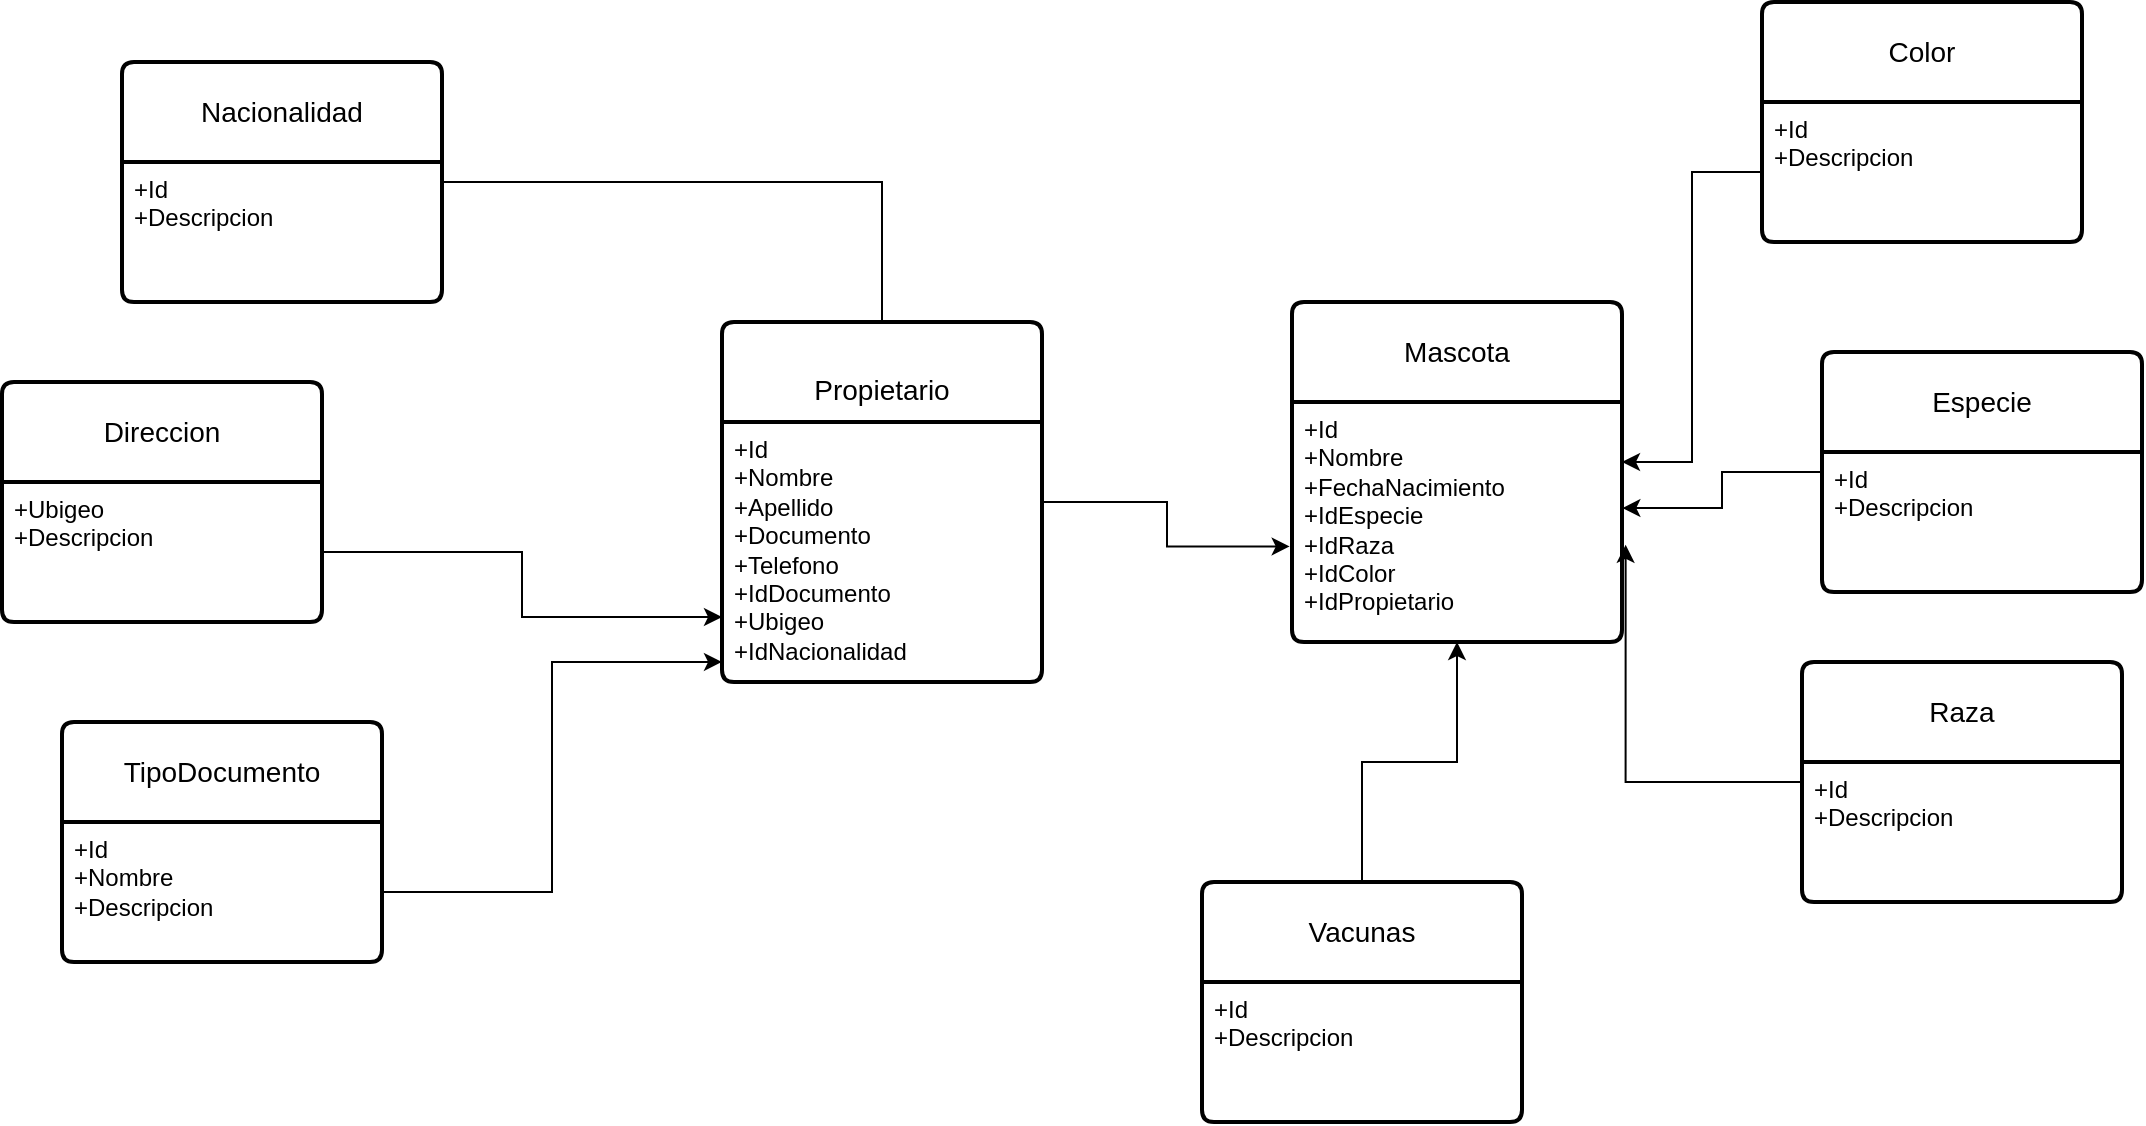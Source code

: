<mxfile version="24.3.1" type="device" pages="2">
  <diagram id="R2lEEEUBdFMjLlhIrx00" name="Diseño Conpectual">
    <mxGraphModel dx="1984" dy="646" grid="1" gridSize="10" guides="1" tooltips="1" connect="1" arrows="1" fold="1" page="1" pageScale="1" pageWidth="850" pageHeight="1100" math="0" shadow="0" extFonts="Permanent Marker^https://fonts.googleapis.com/css?family=Permanent+Marker">
      <root>
        <mxCell id="0" />
        <mxCell id="1" parent="0" />
        <mxCell id="P1bY3sHFygKoullGokzI-1" value="TipoDocumento" style="swimlane;childLayout=stackLayout;horizontal=1;startSize=50;horizontalStack=0;rounded=1;fontSize=14;fontStyle=0;strokeWidth=2;resizeParent=0;resizeLast=1;shadow=0;dashed=0;align=center;arcSize=4;whiteSpace=wrap;html=1;" parent="1" vertex="1">
          <mxGeometry x="-350" y="510" width="160" height="120" as="geometry" />
        </mxCell>
        <mxCell id="P1bY3sHFygKoullGokzI-2" value="+Id&lt;div&gt;+Nombre&lt;br&gt;+Descripcion&lt;/div&gt;" style="align=left;strokeColor=none;fillColor=none;spacingLeft=4;fontSize=12;verticalAlign=top;resizable=0;rotatable=0;part=1;html=1;" parent="P1bY3sHFygKoullGokzI-1" vertex="1">
          <mxGeometry y="50" width="160" height="70" as="geometry" />
        </mxCell>
        <mxCell id="P1bY3sHFygKoullGokzI-18" style="edgeStyle=orthogonalEdgeStyle;rounded=0;orthogonalLoop=1;jettySize=auto;html=1;" parent="1" source="P1bY3sHFygKoullGokzI-3" target="P1bY3sHFygKoullGokzI-16" edge="1">
          <mxGeometry relative="1" as="geometry" />
        </mxCell>
        <mxCell id="P1bY3sHFygKoullGokzI-3" value="Nacionalidad" style="swimlane;childLayout=stackLayout;horizontal=1;startSize=50;horizontalStack=0;rounded=1;fontSize=14;fontStyle=0;strokeWidth=2;resizeParent=0;resizeLast=1;shadow=0;dashed=0;align=center;arcSize=4;whiteSpace=wrap;html=1;" parent="1" vertex="1">
          <mxGeometry x="-320" y="180" width="160" height="120" as="geometry" />
        </mxCell>
        <mxCell id="P1bY3sHFygKoullGokzI-4" value="+Id&lt;div&gt;+Descripcion&lt;/div&gt;" style="align=left;strokeColor=none;fillColor=none;spacingLeft=4;fontSize=12;verticalAlign=top;resizable=0;rotatable=0;part=1;html=1;" parent="P1bY3sHFygKoullGokzI-3" vertex="1">
          <mxGeometry y="50" width="160" height="70" as="geometry" />
        </mxCell>
        <mxCell id="P1bY3sHFygKoullGokzI-5" value="Direccion" style="swimlane;childLayout=stackLayout;horizontal=1;startSize=50;horizontalStack=0;rounded=1;fontSize=14;fontStyle=0;strokeWidth=2;resizeParent=0;resizeLast=1;shadow=0;dashed=0;align=center;arcSize=4;whiteSpace=wrap;html=1;" parent="1" vertex="1">
          <mxGeometry x="-380" y="340" width="160" height="120" as="geometry" />
        </mxCell>
        <mxCell id="P1bY3sHFygKoullGokzI-6" value="+Ubigeo&lt;div&gt;+Descripcion&lt;/div&gt;" style="align=left;strokeColor=none;fillColor=none;spacingLeft=4;fontSize=12;verticalAlign=top;resizable=0;rotatable=0;part=1;html=1;" parent="P1bY3sHFygKoullGokzI-5" vertex="1">
          <mxGeometry y="50" width="160" height="70" as="geometry" />
        </mxCell>
        <mxCell id="P1bY3sHFygKoullGokzI-7" value="Color" style="swimlane;childLayout=stackLayout;horizontal=1;startSize=50;horizontalStack=0;rounded=1;fontSize=14;fontStyle=0;strokeWidth=2;resizeParent=0;resizeLast=1;shadow=0;dashed=0;align=center;arcSize=4;whiteSpace=wrap;html=1;" parent="1" vertex="1">
          <mxGeometry x="500" y="150" width="160" height="120" as="geometry" />
        </mxCell>
        <mxCell id="P1bY3sHFygKoullGokzI-8" value="+Id&lt;div&gt;+Descripcion&lt;/div&gt;" style="align=left;strokeColor=none;fillColor=none;spacingLeft=4;fontSize=12;verticalAlign=top;resizable=0;rotatable=0;part=1;html=1;" parent="P1bY3sHFygKoullGokzI-7" vertex="1">
          <mxGeometry y="50" width="160" height="70" as="geometry" />
        </mxCell>
        <mxCell id="P1bY3sHFygKoullGokzI-9" value="Raza" style="swimlane;childLayout=stackLayout;horizontal=1;startSize=50;horizontalStack=0;rounded=1;fontSize=14;fontStyle=0;strokeWidth=2;resizeParent=0;resizeLast=1;shadow=0;dashed=0;align=center;arcSize=4;whiteSpace=wrap;html=1;" parent="1" vertex="1">
          <mxGeometry x="520" y="480" width="160" height="120" as="geometry" />
        </mxCell>
        <mxCell id="P1bY3sHFygKoullGokzI-10" value="+Id&lt;div&gt;+Descripcion&lt;/div&gt;" style="align=left;strokeColor=none;fillColor=none;spacingLeft=4;fontSize=12;verticalAlign=top;resizable=0;rotatable=0;part=1;html=1;" parent="P1bY3sHFygKoullGokzI-9" vertex="1">
          <mxGeometry y="50" width="160" height="70" as="geometry" />
        </mxCell>
        <mxCell id="P1bY3sHFygKoullGokzI-11" value="Especie&lt;span style=&quot;color: rgba(0, 0, 0, 0); font-family: monospace; font-size: 0px; text-align: start; text-wrap: nowrap;&quot;&gt;%3CmxGraphModel%3E%3Croot%3E%3CmxCell%20id%3D%220%22%2F%3E%3CmxCell%20id%3D%221%22%20parent%3D%220%22%2F%3E%3CmxCell%20id%3D%222%22%20value%3D%22Raza%22%20style%3D%22swimlane%3BchildLayout%3DstackLayout%3Bhorizontal%3D1%3BstartSize%3D50%3BhorizontalStack%3D0%3Brounded%3D1%3BfontSize%3D14%3BfontStyle%3D0%3BstrokeWidth%3D2%3BresizeParent%3D0%3BresizeLast%3D1%3Bshadow%3D0%3Bdashed%3D0%3Balign%3Dcenter%3BarcSize%3D4%3BwhiteSpace%3Dwrap%3Bhtml%3D1%3B%22%20vertex%3D%221%22%20parent%3D%221%22%3E%3CmxGeometry%20x%3D%22345%22%20y%3D%22400%22%20width%3D%22160%22%20height%3D%22120%22%20as%3D%22geometry%22%2F%3E%3C%2FmxCell%3E%3CmxCell%20id%3D%223%22%20value%3D%22%2BId%26lt%3Bdiv%26gt%3B%2BDescripcion%26lt%3B%2Fdiv%26gt%3B%22%20style%3D%22align%3Dleft%3BstrokeColor%3Dnone%3BfillColor%3Dnone%3BspacingLeft%3D4%3BfontSize%3D12%3BverticalAlign%3Dtop%3Bresizable%3D0%3Brotatable%3D0%3Bpart%3D1%3Bhtml%3D1%3B%22%20vertex%3D%221%22%20parent%3D%222%22%3E%3CmxGeometry%20y%3D%2250%22%20width%3D%22160%22%20height%3D%2270%22%20as%3D%22geometry%22%2F%3E%3C%2FmxCell%3E%3C%2Froot%3E%3C%2FmxGraphModel%3E&lt;/span&gt;" style="swimlane;childLayout=stackLayout;horizontal=1;startSize=50;horizontalStack=0;rounded=1;fontSize=14;fontStyle=0;strokeWidth=2;resizeParent=0;resizeLast=1;shadow=0;dashed=0;align=center;arcSize=4;whiteSpace=wrap;html=1;" parent="1" vertex="1">
          <mxGeometry x="530" y="325" width="160" height="120" as="geometry" />
        </mxCell>
        <mxCell id="P1bY3sHFygKoullGokzI-12" value="+Id&lt;div&gt;+Descripcion&lt;/div&gt;" style="align=left;strokeColor=none;fillColor=none;spacingLeft=4;fontSize=12;verticalAlign=top;resizable=0;rotatable=0;part=1;html=1;" parent="P1bY3sHFygKoullGokzI-11" vertex="1">
          <mxGeometry y="50" width="160" height="70" as="geometry" />
        </mxCell>
        <mxCell id="P1bY3sHFygKoullGokzI-27" style="edgeStyle=orthogonalEdgeStyle;rounded=0;orthogonalLoop=1;jettySize=auto;html=1;entryX=0.5;entryY=1;entryDx=0;entryDy=0;" parent="1" source="P1bY3sHFygKoullGokzI-13" target="P1bY3sHFygKoullGokzI-21" edge="1">
          <mxGeometry relative="1" as="geometry" />
        </mxCell>
        <mxCell id="P1bY3sHFygKoullGokzI-13" value="Vacunas" style="swimlane;childLayout=stackLayout;horizontal=1;startSize=50;horizontalStack=0;rounded=1;fontSize=14;fontStyle=0;strokeWidth=2;resizeParent=0;resizeLast=1;shadow=0;dashed=0;align=center;arcSize=4;whiteSpace=wrap;html=1;" parent="1" vertex="1">
          <mxGeometry x="220" y="590" width="160" height="120" as="geometry" />
        </mxCell>
        <mxCell id="P1bY3sHFygKoullGokzI-14" value="+Id&lt;div&gt;+Descripcion&lt;/div&gt;" style="align=left;strokeColor=none;fillColor=none;spacingLeft=4;fontSize=12;verticalAlign=top;resizable=0;rotatable=0;part=1;html=1;" parent="P1bY3sHFygKoullGokzI-13" vertex="1">
          <mxGeometry y="50" width="160" height="70" as="geometry" />
        </mxCell>
        <mxCell id="P1bY3sHFygKoullGokzI-15" value="&lt;br&gt;Propietario" style="swimlane;childLayout=stackLayout;horizontal=1;startSize=50;horizontalStack=0;rounded=1;fontSize=14;fontStyle=0;strokeWidth=2;resizeParent=0;resizeLast=1;shadow=0;dashed=0;align=center;arcSize=4;whiteSpace=wrap;html=1;" parent="1" vertex="1">
          <mxGeometry x="-20" y="310" width="160" height="180" as="geometry" />
        </mxCell>
        <mxCell id="P1bY3sHFygKoullGokzI-16" value="+Id&lt;div&gt;+Nombre&lt;br&gt;+Apellido&lt;br&gt;+Documento&lt;div&gt;+Telefono&lt;/div&gt;&lt;div&gt;+IdDocumento&lt;/div&gt;&lt;div&gt;+Ubigeo&lt;/div&gt;&lt;div&gt;+IdNacionalidad&lt;/div&gt;&lt;/div&gt;" style="align=left;strokeColor=none;fillColor=none;spacingLeft=4;fontSize=12;verticalAlign=top;resizable=0;rotatable=0;part=1;html=1;" parent="P1bY3sHFygKoullGokzI-15" vertex="1">
          <mxGeometry y="50" width="160" height="130" as="geometry" />
        </mxCell>
        <mxCell id="P1bY3sHFygKoullGokzI-20" value="Mascota" style="swimlane;childLayout=stackLayout;horizontal=1;startSize=50;horizontalStack=0;rounded=1;fontSize=14;fontStyle=0;strokeWidth=2;resizeParent=0;resizeLast=1;shadow=0;dashed=0;align=center;arcSize=4;whiteSpace=wrap;html=1;" parent="1" vertex="1">
          <mxGeometry x="265" y="300" width="165" height="170" as="geometry" />
        </mxCell>
        <mxCell id="P1bY3sHFygKoullGokzI-21" value="+Id&lt;br&gt;+Nombre&lt;br&gt;+FechaNacimiento&lt;div&gt;+IdEspecie&lt;/div&gt;&lt;div&gt;+IdRaza&lt;/div&gt;&lt;div&gt;+IdColor&lt;/div&gt;&lt;div&gt;+IdPropietario&lt;/div&gt;" style="align=left;strokeColor=none;fillColor=none;spacingLeft=4;fontSize=12;verticalAlign=top;resizable=0;rotatable=0;part=1;html=1;" parent="P1bY3sHFygKoullGokzI-20" vertex="1">
          <mxGeometry y="50" width="165" height="120" as="geometry" />
        </mxCell>
        <mxCell id="P1bY3sHFygKoullGokzI-23" style="edgeStyle=orthogonalEdgeStyle;rounded=0;orthogonalLoop=1;jettySize=auto;html=1;entryX=1.001;entryY=0.442;entryDx=0;entryDy=0;entryPerimeter=0;" parent="1" source="P1bY3sHFygKoullGokzI-11" target="P1bY3sHFygKoullGokzI-21" edge="1">
          <mxGeometry relative="1" as="geometry" />
        </mxCell>
        <mxCell id="P1bY3sHFygKoullGokzI-24" style="edgeStyle=orthogonalEdgeStyle;rounded=0;orthogonalLoop=1;jettySize=auto;html=1;entryX=1.011;entryY=0.595;entryDx=0;entryDy=0;entryPerimeter=0;" parent="1" source="P1bY3sHFygKoullGokzI-9" target="P1bY3sHFygKoullGokzI-21" edge="1">
          <mxGeometry relative="1" as="geometry" />
        </mxCell>
        <mxCell id="P1bY3sHFygKoullGokzI-25" style="edgeStyle=orthogonalEdgeStyle;rounded=0;orthogonalLoop=1;jettySize=auto;html=1;entryX=1;entryY=0.25;entryDx=0;entryDy=0;" parent="1" source="P1bY3sHFygKoullGokzI-8" target="P1bY3sHFygKoullGokzI-21" edge="1">
          <mxGeometry relative="1" as="geometry" />
        </mxCell>
        <mxCell id="P1bY3sHFygKoullGokzI-26" style="edgeStyle=orthogonalEdgeStyle;rounded=0;orthogonalLoop=1;jettySize=auto;html=1;entryX=-0.007;entryY=0.602;entryDx=0;entryDy=0;entryPerimeter=0;" parent="1" source="P1bY3sHFygKoullGokzI-15" target="P1bY3sHFygKoullGokzI-21" edge="1">
          <mxGeometry relative="1" as="geometry" />
        </mxCell>
        <mxCell id="P1bY3sHFygKoullGokzI-28" style="edgeStyle=orthogonalEdgeStyle;rounded=0;orthogonalLoop=1;jettySize=auto;html=1;entryX=0;entryY=0.75;entryDx=0;entryDy=0;" parent="1" source="P1bY3sHFygKoullGokzI-6" target="P1bY3sHFygKoullGokzI-16" edge="1">
          <mxGeometry relative="1" as="geometry" />
        </mxCell>
        <mxCell id="P1bY3sHFygKoullGokzI-29" style="edgeStyle=orthogonalEdgeStyle;rounded=0;orthogonalLoop=1;jettySize=auto;html=1;entryX=0;entryY=0.923;entryDx=0;entryDy=0;entryPerimeter=0;" parent="1" source="P1bY3sHFygKoullGokzI-2" target="P1bY3sHFygKoullGokzI-16" edge="1">
          <mxGeometry relative="1" as="geometry" />
        </mxCell>
      </root>
    </mxGraphModel>
  </diagram>
  <diagram id="eZyeYWt98rgU7lB_Iam9" name="Diseño Logico">
    <mxGraphModel dx="2640" dy="562" grid="1" gridSize="10" guides="1" tooltips="1" connect="1" arrows="1" fold="1" page="1" pageScale="1" pageWidth="827" pageHeight="1169" math="0" shadow="0" extFonts="Permanent Marker^https://fonts.googleapis.com/css?family=Permanent+Marker">
      <root>
        <mxCell id="0" />
        <mxCell id="1" parent="0" />
        <mxCell id="go2y2jEqWXCNUzkrTQfV-1" value="tbl_color" style="shape=table;startSize=30;container=1;collapsible=1;childLayout=tableLayout;fixedRows=1;rowLines=0;fontStyle=1;align=center;resizeLast=1;html=1;" parent="1" vertex="1">
          <mxGeometry x="-30" y="970" width="180" height="240" as="geometry" />
        </mxCell>
        <mxCell id="go2y2jEqWXCNUzkrTQfV-2" value="" style="shape=tableRow;horizontal=0;startSize=0;swimlaneHead=0;swimlaneBody=0;fillColor=none;collapsible=0;dropTarget=0;points=[[0,0.5],[1,0.5]];portConstraint=eastwest;top=0;left=0;right=0;bottom=1;" parent="go2y2jEqWXCNUzkrTQfV-1" vertex="1">
          <mxGeometry y="30" width="180" height="30" as="geometry" />
        </mxCell>
        <mxCell id="go2y2jEqWXCNUzkrTQfV-3" value="PK" style="shape=partialRectangle;connectable=0;fillColor=none;top=0;left=0;bottom=0;right=0;fontStyle=1;overflow=hidden;whiteSpace=wrap;html=1;" parent="go2y2jEqWXCNUzkrTQfV-2" vertex="1">
          <mxGeometry width="30" height="30" as="geometry">
            <mxRectangle width="30" height="30" as="alternateBounds" />
          </mxGeometry>
        </mxCell>
        <mxCell id="go2y2jEqWXCNUzkrTQfV-4" value="id" style="shape=partialRectangle;connectable=0;fillColor=none;top=0;left=0;bottom=0;right=0;align=left;spacingLeft=6;fontStyle=5;overflow=hidden;whiteSpace=wrap;html=1;" parent="go2y2jEqWXCNUzkrTQfV-2" vertex="1">
          <mxGeometry x="30" width="150" height="30" as="geometry">
            <mxRectangle width="150" height="30" as="alternateBounds" />
          </mxGeometry>
        </mxCell>
        <mxCell id="go2y2jEqWXCNUzkrTQfV-5" value="" style="shape=tableRow;horizontal=0;startSize=0;swimlaneHead=0;swimlaneBody=0;fillColor=none;collapsible=0;dropTarget=0;points=[[0,0.5],[1,0.5]];portConstraint=eastwest;top=0;left=0;right=0;bottom=0;" parent="go2y2jEqWXCNUzkrTQfV-1" vertex="1">
          <mxGeometry y="60" width="180" height="30" as="geometry" />
        </mxCell>
        <mxCell id="go2y2jEqWXCNUzkrTQfV-6" value="" style="shape=partialRectangle;connectable=0;fillColor=none;top=0;left=0;bottom=0;right=0;editable=1;overflow=hidden;whiteSpace=wrap;html=1;" parent="go2y2jEqWXCNUzkrTQfV-5" vertex="1">
          <mxGeometry width="30" height="30" as="geometry">
            <mxRectangle width="30" height="30" as="alternateBounds" />
          </mxGeometry>
        </mxCell>
        <mxCell id="go2y2jEqWXCNUzkrTQfV-7" value="Descripcion" style="shape=partialRectangle;connectable=0;fillColor=none;top=0;left=0;bottom=0;right=0;align=left;spacingLeft=6;overflow=hidden;whiteSpace=wrap;html=1;" parent="go2y2jEqWXCNUzkrTQfV-5" vertex="1">
          <mxGeometry x="30" width="150" height="30" as="geometry">
            <mxRectangle width="150" height="30" as="alternateBounds" />
          </mxGeometry>
        </mxCell>
        <mxCell id="go2y2jEqWXCNUzkrTQfV-8" value="" style="shape=tableRow;horizontal=0;startSize=0;swimlaneHead=0;swimlaneBody=0;fillColor=none;collapsible=0;dropTarget=0;points=[[0,0.5],[1,0.5]];portConstraint=eastwest;top=0;left=0;right=0;bottom=0;" parent="go2y2jEqWXCNUzkrTQfV-1" vertex="1">
          <mxGeometry y="90" width="180" height="30" as="geometry" />
        </mxCell>
        <mxCell id="go2y2jEqWXCNUzkrTQfV-9" value="" style="shape=partialRectangle;connectable=0;fillColor=none;top=0;left=0;bottom=0;right=0;editable=1;overflow=hidden;whiteSpace=wrap;html=1;" parent="go2y2jEqWXCNUzkrTQfV-8" vertex="1">
          <mxGeometry width="30" height="30" as="geometry">
            <mxRectangle width="30" height="30" as="alternateBounds" />
          </mxGeometry>
        </mxCell>
        <mxCell id="go2y2jEqWXCNUzkrTQfV-10" value="Activo" style="shape=partialRectangle;connectable=0;fillColor=none;top=0;left=0;bottom=0;right=0;align=left;spacingLeft=6;overflow=hidden;whiteSpace=wrap;html=1;" parent="go2y2jEqWXCNUzkrTQfV-8" vertex="1">
          <mxGeometry x="30" width="150" height="30" as="geometry">
            <mxRectangle width="150" height="30" as="alternateBounds" />
          </mxGeometry>
        </mxCell>
        <mxCell id="go2y2jEqWXCNUzkrTQfV-11" value="" style="shape=tableRow;horizontal=0;startSize=0;swimlaneHead=0;swimlaneBody=0;fillColor=none;collapsible=0;dropTarget=0;points=[[0,0.5],[1,0.5]];portConstraint=eastwest;top=0;left=0;right=0;bottom=0;" parent="go2y2jEqWXCNUzkrTQfV-1" vertex="1">
          <mxGeometry y="120" width="180" height="30" as="geometry" />
        </mxCell>
        <mxCell id="go2y2jEqWXCNUzkrTQfV-12" value="" style="shape=partialRectangle;connectable=0;fillColor=none;top=0;left=0;bottom=0;right=0;editable=1;overflow=hidden;whiteSpace=wrap;html=1;" parent="go2y2jEqWXCNUzkrTQfV-11" vertex="1">
          <mxGeometry width="30" height="30" as="geometry">
            <mxRectangle width="30" height="30" as="alternateBounds" />
          </mxGeometry>
        </mxCell>
        <mxCell id="go2y2jEqWXCNUzkrTQfV-13" value="UsuarioCreacion" style="shape=partialRectangle;connectable=0;fillColor=none;top=0;left=0;bottom=0;right=0;align=left;spacingLeft=6;overflow=hidden;whiteSpace=wrap;html=1;" parent="go2y2jEqWXCNUzkrTQfV-11" vertex="1">
          <mxGeometry x="30" width="150" height="30" as="geometry">
            <mxRectangle width="150" height="30" as="alternateBounds" />
          </mxGeometry>
        </mxCell>
        <mxCell id="-uqYehJIo9KUr9i2gl7q-1" value="" style="shape=tableRow;horizontal=0;startSize=0;swimlaneHead=0;swimlaneBody=0;fillColor=none;collapsible=0;dropTarget=0;points=[[0,0.5],[1,0.5]];portConstraint=eastwest;top=0;left=0;right=0;bottom=0;" parent="go2y2jEqWXCNUzkrTQfV-1" vertex="1">
          <mxGeometry y="150" width="180" height="30" as="geometry" />
        </mxCell>
        <mxCell id="-uqYehJIo9KUr9i2gl7q-2" value="" style="shape=partialRectangle;connectable=0;fillColor=none;top=0;left=0;bottom=0;right=0;editable=1;overflow=hidden;whiteSpace=wrap;html=1;" parent="-uqYehJIo9KUr9i2gl7q-1" vertex="1">
          <mxGeometry width="30" height="30" as="geometry">
            <mxRectangle width="30" height="30" as="alternateBounds" />
          </mxGeometry>
        </mxCell>
        <mxCell id="-uqYehJIo9KUr9i2gl7q-3" value="FechaCreacion" style="shape=partialRectangle;connectable=0;fillColor=none;top=0;left=0;bottom=0;right=0;align=left;spacingLeft=6;overflow=hidden;whiteSpace=wrap;html=1;" parent="-uqYehJIo9KUr9i2gl7q-1" vertex="1">
          <mxGeometry x="30" width="150" height="30" as="geometry">
            <mxRectangle width="150" height="30" as="alternateBounds" />
          </mxGeometry>
        </mxCell>
        <mxCell id="-uqYehJIo9KUr9i2gl7q-4" value="" style="shape=tableRow;horizontal=0;startSize=0;swimlaneHead=0;swimlaneBody=0;fillColor=none;collapsible=0;dropTarget=0;points=[[0,0.5],[1,0.5]];portConstraint=eastwest;top=0;left=0;right=0;bottom=0;" parent="go2y2jEqWXCNUzkrTQfV-1" vertex="1">
          <mxGeometry y="180" width="180" height="30" as="geometry" />
        </mxCell>
        <mxCell id="-uqYehJIo9KUr9i2gl7q-5" value="" style="shape=partialRectangle;connectable=0;fillColor=none;top=0;left=0;bottom=0;right=0;editable=1;overflow=hidden;whiteSpace=wrap;html=1;" parent="-uqYehJIo9KUr9i2gl7q-4" vertex="1">
          <mxGeometry width="30" height="30" as="geometry">
            <mxRectangle width="30" height="30" as="alternateBounds" />
          </mxGeometry>
        </mxCell>
        <mxCell id="-uqYehJIo9KUr9i2gl7q-6" value="UsuarioModificacion" style="shape=partialRectangle;connectable=0;fillColor=none;top=0;left=0;bottom=0;right=0;align=left;spacingLeft=6;overflow=hidden;whiteSpace=wrap;html=1;" parent="-uqYehJIo9KUr9i2gl7q-4" vertex="1">
          <mxGeometry x="30" width="150" height="30" as="geometry">
            <mxRectangle width="150" height="30" as="alternateBounds" />
          </mxGeometry>
        </mxCell>
        <mxCell id="-uqYehJIo9KUr9i2gl7q-26" value="" style="shape=tableRow;horizontal=0;startSize=0;swimlaneHead=0;swimlaneBody=0;fillColor=none;collapsible=0;dropTarget=0;points=[[0,0.5],[1,0.5]];portConstraint=eastwest;top=0;left=0;right=0;bottom=0;" parent="go2y2jEqWXCNUzkrTQfV-1" vertex="1">
          <mxGeometry y="210" width="180" height="30" as="geometry" />
        </mxCell>
        <mxCell id="-uqYehJIo9KUr9i2gl7q-27" value="" style="shape=partialRectangle;connectable=0;fillColor=none;top=0;left=0;bottom=0;right=0;editable=1;overflow=hidden;whiteSpace=wrap;html=1;" parent="-uqYehJIo9KUr9i2gl7q-26" vertex="1">
          <mxGeometry width="30" height="30" as="geometry">
            <mxRectangle width="30" height="30" as="alternateBounds" />
          </mxGeometry>
        </mxCell>
        <mxCell id="-uqYehJIo9KUr9i2gl7q-28" value="FechaModificacion" style="shape=partialRectangle;connectable=0;fillColor=none;top=0;left=0;bottom=0;right=0;align=left;spacingLeft=6;overflow=hidden;whiteSpace=wrap;html=1;" parent="-uqYehJIo9KUr9i2gl7q-26" vertex="1">
          <mxGeometry x="30" width="150" height="30" as="geometry">
            <mxRectangle width="150" height="30" as="alternateBounds" />
          </mxGeometry>
        </mxCell>
        <mxCell id="-uqYehJIo9KUr9i2gl7q-29" value="tbl_usuario" style="shape=table;startSize=30;container=1;collapsible=1;childLayout=tableLayout;fixedRows=1;rowLines=0;fontStyle=1;align=center;resizeLast=1;html=1;" parent="1" vertex="1">
          <mxGeometry x="210" y="725" width="180" height="270" as="geometry" />
        </mxCell>
        <mxCell id="-uqYehJIo9KUr9i2gl7q-30" value="" style="shape=tableRow;horizontal=0;startSize=0;swimlaneHead=0;swimlaneBody=0;fillColor=none;collapsible=0;dropTarget=0;points=[[0,0.5],[1,0.5]];portConstraint=eastwest;top=0;left=0;right=0;bottom=1;" parent="-uqYehJIo9KUr9i2gl7q-29" vertex="1">
          <mxGeometry y="30" width="180" height="30" as="geometry" />
        </mxCell>
        <mxCell id="-uqYehJIo9KUr9i2gl7q-31" value="PK" style="shape=partialRectangle;connectable=0;fillColor=none;top=0;left=0;bottom=0;right=0;fontStyle=1;overflow=hidden;whiteSpace=wrap;html=1;" parent="-uqYehJIo9KUr9i2gl7q-30" vertex="1">
          <mxGeometry width="30" height="30" as="geometry">
            <mxRectangle width="30" height="30" as="alternateBounds" />
          </mxGeometry>
        </mxCell>
        <mxCell id="-uqYehJIo9KUr9i2gl7q-32" value="id" style="shape=partialRectangle;connectable=0;fillColor=none;top=0;left=0;bottom=0;right=0;align=left;spacingLeft=6;fontStyle=5;overflow=hidden;whiteSpace=wrap;html=1;" parent="-uqYehJIo9KUr9i2gl7q-30" vertex="1">
          <mxGeometry x="30" width="150" height="30" as="geometry">
            <mxRectangle width="150" height="30" as="alternateBounds" />
          </mxGeometry>
        </mxCell>
        <mxCell id="-uqYehJIo9KUr9i2gl7q-33" value="" style="shape=tableRow;horizontal=0;startSize=0;swimlaneHead=0;swimlaneBody=0;fillColor=none;collapsible=0;dropTarget=0;points=[[0,0.5],[1,0.5]];portConstraint=eastwest;top=0;left=0;right=0;bottom=0;" parent="-uqYehJIo9KUr9i2gl7q-29" vertex="1">
          <mxGeometry y="60" width="180" height="30" as="geometry" />
        </mxCell>
        <mxCell id="-uqYehJIo9KUr9i2gl7q-34" value="" style="shape=partialRectangle;connectable=0;fillColor=none;top=0;left=0;bottom=0;right=0;editable=1;overflow=hidden;whiteSpace=wrap;html=1;" parent="-uqYehJIo9KUr9i2gl7q-33" vertex="1">
          <mxGeometry width="30" height="30" as="geometry">
            <mxRectangle width="30" height="30" as="alternateBounds" />
          </mxGeometry>
        </mxCell>
        <mxCell id="-uqYehJIo9KUr9i2gl7q-35" value="username" style="shape=partialRectangle;connectable=0;fillColor=none;top=0;left=0;bottom=0;right=0;align=left;spacingLeft=6;overflow=hidden;whiteSpace=wrap;html=1;" parent="-uqYehJIo9KUr9i2gl7q-33" vertex="1">
          <mxGeometry x="30" width="150" height="30" as="geometry">
            <mxRectangle width="150" height="30" as="alternateBounds" />
          </mxGeometry>
        </mxCell>
        <mxCell id="-uqYehJIo9KUr9i2gl7q-51" value="" style="shape=tableRow;horizontal=0;startSize=0;swimlaneHead=0;swimlaneBody=0;fillColor=none;collapsible=0;dropTarget=0;points=[[0,0.5],[1,0.5]];portConstraint=eastwest;top=0;left=0;right=0;bottom=0;" parent="-uqYehJIo9KUr9i2gl7q-29" vertex="1">
          <mxGeometry y="90" width="180" height="30" as="geometry" />
        </mxCell>
        <mxCell id="-uqYehJIo9KUr9i2gl7q-52" value="" style="shape=partialRectangle;connectable=0;fillColor=none;top=0;left=0;bottom=0;right=0;editable=1;overflow=hidden;whiteSpace=wrap;html=1;" parent="-uqYehJIo9KUr9i2gl7q-51" vertex="1">
          <mxGeometry width="30" height="30" as="geometry">
            <mxRectangle width="30" height="30" as="alternateBounds" />
          </mxGeometry>
        </mxCell>
        <mxCell id="-uqYehJIo9KUr9i2gl7q-53" value="password" style="shape=partialRectangle;connectable=0;fillColor=none;top=0;left=0;bottom=0;right=0;align=left;spacingLeft=6;overflow=hidden;whiteSpace=wrap;html=1;" parent="-uqYehJIo9KUr9i2gl7q-51" vertex="1">
          <mxGeometry x="30" width="150" height="30" as="geometry">
            <mxRectangle width="150" height="30" as="alternateBounds" />
          </mxGeometry>
        </mxCell>
        <mxCell id="-uqYehJIo9KUr9i2gl7q-36" value="" style="shape=tableRow;horizontal=0;startSize=0;swimlaneHead=0;swimlaneBody=0;fillColor=none;collapsible=0;dropTarget=0;points=[[0,0.5],[1,0.5]];portConstraint=eastwest;top=0;left=0;right=0;bottom=0;" parent="-uqYehJIo9KUr9i2gl7q-29" vertex="1">
          <mxGeometry y="120" width="180" height="30" as="geometry" />
        </mxCell>
        <mxCell id="-uqYehJIo9KUr9i2gl7q-37" value="" style="shape=partialRectangle;connectable=0;fillColor=none;top=0;left=0;bottom=0;right=0;editable=1;overflow=hidden;whiteSpace=wrap;html=1;" parent="-uqYehJIo9KUr9i2gl7q-36" vertex="1">
          <mxGeometry width="30" height="30" as="geometry">
            <mxRectangle width="30" height="30" as="alternateBounds" />
          </mxGeometry>
        </mxCell>
        <mxCell id="-uqYehJIo9KUr9i2gl7q-38" value="Activo" style="shape=partialRectangle;connectable=0;fillColor=none;top=0;left=0;bottom=0;right=0;align=left;spacingLeft=6;overflow=hidden;whiteSpace=wrap;html=1;" parent="-uqYehJIo9KUr9i2gl7q-36" vertex="1">
          <mxGeometry x="30" width="150" height="30" as="geometry">
            <mxRectangle width="150" height="30" as="alternateBounds" />
          </mxGeometry>
        </mxCell>
        <mxCell id="-uqYehJIo9KUr9i2gl7q-39" value="" style="shape=tableRow;horizontal=0;startSize=0;swimlaneHead=0;swimlaneBody=0;fillColor=none;collapsible=0;dropTarget=0;points=[[0,0.5],[1,0.5]];portConstraint=eastwest;top=0;left=0;right=0;bottom=0;" parent="-uqYehJIo9KUr9i2gl7q-29" vertex="1">
          <mxGeometry y="150" width="180" height="30" as="geometry" />
        </mxCell>
        <mxCell id="-uqYehJIo9KUr9i2gl7q-40" value="" style="shape=partialRectangle;connectable=0;fillColor=none;top=0;left=0;bottom=0;right=0;editable=1;overflow=hidden;whiteSpace=wrap;html=1;" parent="-uqYehJIo9KUr9i2gl7q-39" vertex="1">
          <mxGeometry width="30" height="30" as="geometry">
            <mxRectangle width="30" height="30" as="alternateBounds" />
          </mxGeometry>
        </mxCell>
        <mxCell id="-uqYehJIo9KUr9i2gl7q-41" value="UsuarioCreacion" style="shape=partialRectangle;connectable=0;fillColor=none;top=0;left=0;bottom=0;right=0;align=left;spacingLeft=6;overflow=hidden;whiteSpace=wrap;html=1;" parent="-uqYehJIo9KUr9i2gl7q-39" vertex="1">
          <mxGeometry x="30" width="150" height="30" as="geometry">
            <mxRectangle width="150" height="30" as="alternateBounds" />
          </mxGeometry>
        </mxCell>
        <mxCell id="-uqYehJIo9KUr9i2gl7q-42" value="" style="shape=tableRow;horizontal=0;startSize=0;swimlaneHead=0;swimlaneBody=0;fillColor=none;collapsible=0;dropTarget=0;points=[[0,0.5],[1,0.5]];portConstraint=eastwest;top=0;left=0;right=0;bottom=0;" parent="-uqYehJIo9KUr9i2gl7q-29" vertex="1">
          <mxGeometry y="180" width="180" height="30" as="geometry" />
        </mxCell>
        <mxCell id="-uqYehJIo9KUr9i2gl7q-43" value="" style="shape=partialRectangle;connectable=0;fillColor=none;top=0;left=0;bottom=0;right=0;editable=1;overflow=hidden;whiteSpace=wrap;html=1;" parent="-uqYehJIo9KUr9i2gl7q-42" vertex="1">
          <mxGeometry width="30" height="30" as="geometry">
            <mxRectangle width="30" height="30" as="alternateBounds" />
          </mxGeometry>
        </mxCell>
        <mxCell id="-uqYehJIo9KUr9i2gl7q-44" value="FechaCreacion" style="shape=partialRectangle;connectable=0;fillColor=none;top=0;left=0;bottom=0;right=0;align=left;spacingLeft=6;overflow=hidden;whiteSpace=wrap;html=1;" parent="-uqYehJIo9KUr9i2gl7q-42" vertex="1">
          <mxGeometry x="30" width="150" height="30" as="geometry">
            <mxRectangle width="150" height="30" as="alternateBounds" />
          </mxGeometry>
        </mxCell>
        <mxCell id="-uqYehJIo9KUr9i2gl7q-45" value="" style="shape=tableRow;horizontal=0;startSize=0;swimlaneHead=0;swimlaneBody=0;fillColor=none;collapsible=0;dropTarget=0;points=[[0,0.5],[1,0.5]];portConstraint=eastwest;top=0;left=0;right=0;bottom=0;" parent="-uqYehJIo9KUr9i2gl7q-29" vertex="1">
          <mxGeometry y="210" width="180" height="30" as="geometry" />
        </mxCell>
        <mxCell id="-uqYehJIo9KUr9i2gl7q-46" value="" style="shape=partialRectangle;connectable=0;fillColor=none;top=0;left=0;bottom=0;right=0;editable=1;overflow=hidden;whiteSpace=wrap;html=1;" parent="-uqYehJIo9KUr9i2gl7q-45" vertex="1">
          <mxGeometry width="30" height="30" as="geometry">
            <mxRectangle width="30" height="30" as="alternateBounds" />
          </mxGeometry>
        </mxCell>
        <mxCell id="-uqYehJIo9KUr9i2gl7q-47" value="UsuarioModificacion" style="shape=partialRectangle;connectable=0;fillColor=none;top=0;left=0;bottom=0;right=0;align=left;spacingLeft=6;overflow=hidden;whiteSpace=wrap;html=1;" parent="-uqYehJIo9KUr9i2gl7q-45" vertex="1">
          <mxGeometry x="30" width="150" height="30" as="geometry">
            <mxRectangle width="150" height="30" as="alternateBounds" />
          </mxGeometry>
        </mxCell>
        <mxCell id="-uqYehJIo9KUr9i2gl7q-48" value="" style="shape=tableRow;horizontal=0;startSize=0;swimlaneHead=0;swimlaneBody=0;fillColor=none;collapsible=0;dropTarget=0;points=[[0,0.5],[1,0.5]];portConstraint=eastwest;top=0;left=0;right=0;bottom=0;" parent="-uqYehJIo9KUr9i2gl7q-29" vertex="1">
          <mxGeometry y="240" width="180" height="30" as="geometry" />
        </mxCell>
        <mxCell id="-uqYehJIo9KUr9i2gl7q-49" value="" style="shape=partialRectangle;connectable=0;fillColor=none;top=0;left=0;bottom=0;right=0;editable=1;overflow=hidden;whiteSpace=wrap;html=1;" parent="-uqYehJIo9KUr9i2gl7q-48" vertex="1">
          <mxGeometry width="30" height="30" as="geometry">
            <mxRectangle width="30" height="30" as="alternateBounds" />
          </mxGeometry>
        </mxCell>
        <mxCell id="-uqYehJIo9KUr9i2gl7q-50" value="FechaModificacion" style="shape=partialRectangle;connectable=0;fillColor=none;top=0;left=0;bottom=0;right=0;align=left;spacingLeft=6;overflow=hidden;whiteSpace=wrap;html=1;" parent="-uqYehJIo9KUr9i2gl7q-48" vertex="1">
          <mxGeometry x="30" width="150" height="30" as="geometry">
            <mxRectangle width="150" height="30" as="alternateBounds" />
          </mxGeometry>
        </mxCell>
        <mxCell id="-uqYehJIo9KUr9i2gl7q-57" value="" style="edgeStyle=entityRelationEdgeStyle;fontSize=12;html=1;endArrow=ERoneToMany;rounded=0;" parent="-uqYehJIo9KUr9i2gl7q-29" source="-uqYehJIo9KUr9i2gl7q-39" target="-uqYehJIo9KUr9i2gl7q-30" edge="1">
          <mxGeometry width="100" height="100" relative="1" as="geometry">
            <mxPoint x="-146" y="235" as="sourcePoint" />
            <mxPoint x="10" y="55" as="targetPoint" />
          </mxGeometry>
        </mxCell>
        <mxCell id="-uqYehJIo9KUr9i2gl7q-58" value="" style="edgeStyle=entityRelationEdgeStyle;fontSize=12;html=1;endArrow=ERoneToMany;rounded=0;" parent="-uqYehJIo9KUr9i2gl7q-29" source="-uqYehJIo9KUr9i2gl7q-45" target="-uqYehJIo9KUr9i2gl7q-30" edge="1">
          <mxGeometry width="100" height="100" relative="1" as="geometry">
            <mxPoint x="190" y="175" as="sourcePoint" />
            <mxPoint x="190" y="55" as="targetPoint" />
          </mxGeometry>
        </mxCell>
        <mxCell id="-uqYehJIo9KUr9i2gl7q-55" value="" style="edgeStyle=entityRelationEdgeStyle;fontSize=12;html=1;endArrow=ERoneToMany;rounded=0;" parent="1" source="go2y2jEqWXCNUzkrTQfV-11" target="-uqYehJIo9KUr9i2gl7q-30" edge="1">
          <mxGeometry width="100" height="100" relative="1" as="geometry">
            <mxPoint x="450" y="400" as="sourcePoint" />
            <mxPoint x="550" y="300" as="targetPoint" />
          </mxGeometry>
        </mxCell>
        <mxCell id="-uqYehJIo9KUr9i2gl7q-56" value="" style="edgeStyle=entityRelationEdgeStyle;fontSize=12;html=1;endArrow=ERoneToMany;rounded=0;" parent="1" source="-uqYehJIo9KUr9i2gl7q-4" target="-uqYehJIo9KUr9i2gl7q-30" edge="1">
          <mxGeometry width="100" height="100" relative="1" as="geometry">
            <mxPoint x="424" y="385" as="sourcePoint" />
            <mxPoint x="580" y="265" as="targetPoint" />
          </mxGeometry>
        </mxCell>
        <mxCell id="-uqYehJIo9KUr9i2gl7q-59" value="tbl_especie" style="shape=table;startSize=30;container=1;collapsible=1;childLayout=tableLayout;fixedRows=1;rowLines=0;fontStyle=1;align=center;resizeLast=1;html=1;" parent="1" vertex="1">
          <mxGeometry x="170" y="1230" width="180" height="240" as="geometry" />
        </mxCell>
        <mxCell id="-uqYehJIo9KUr9i2gl7q-60" value="" style="shape=tableRow;horizontal=0;startSize=0;swimlaneHead=0;swimlaneBody=0;fillColor=none;collapsible=0;dropTarget=0;points=[[0,0.5],[1,0.5]];portConstraint=eastwest;top=0;left=0;right=0;bottom=1;" parent="-uqYehJIo9KUr9i2gl7q-59" vertex="1">
          <mxGeometry y="30" width="180" height="30" as="geometry" />
        </mxCell>
        <mxCell id="-uqYehJIo9KUr9i2gl7q-61" value="PK" style="shape=partialRectangle;connectable=0;fillColor=none;top=0;left=0;bottom=0;right=0;fontStyle=1;overflow=hidden;whiteSpace=wrap;html=1;" parent="-uqYehJIo9KUr9i2gl7q-60" vertex="1">
          <mxGeometry width="30" height="30" as="geometry">
            <mxRectangle width="30" height="30" as="alternateBounds" />
          </mxGeometry>
        </mxCell>
        <mxCell id="-uqYehJIo9KUr9i2gl7q-62" value="id" style="shape=partialRectangle;connectable=0;fillColor=none;top=0;left=0;bottom=0;right=0;align=left;spacingLeft=6;fontStyle=5;overflow=hidden;whiteSpace=wrap;html=1;" parent="-uqYehJIo9KUr9i2gl7q-60" vertex="1">
          <mxGeometry x="30" width="150" height="30" as="geometry">
            <mxRectangle width="150" height="30" as="alternateBounds" />
          </mxGeometry>
        </mxCell>
        <mxCell id="-uqYehJIo9KUr9i2gl7q-63" value="" style="shape=tableRow;horizontal=0;startSize=0;swimlaneHead=0;swimlaneBody=0;fillColor=none;collapsible=0;dropTarget=0;points=[[0,0.5],[1,0.5]];portConstraint=eastwest;top=0;left=0;right=0;bottom=0;" parent="-uqYehJIo9KUr9i2gl7q-59" vertex="1">
          <mxGeometry y="60" width="180" height="30" as="geometry" />
        </mxCell>
        <mxCell id="-uqYehJIo9KUr9i2gl7q-64" value="" style="shape=partialRectangle;connectable=0;fillColor=none;top=0;left=0;bottom=0;right=0;editable=1;overflow=hidden;whiteSpace=wrap;html=1;" parent="-uqYehJIo9KUr9i2gl7q-63" vertex="1">
          <mxGeometry width="30" height="30" as="geometry">
            <mxRectangle width="30" height="30" as="alternateBounds" />
          </mxGeometry>
        </mxCell>
        <mxCell id="-uqYehJIo9KUr9i2gl7q-65" value="Descripcion" style="shape=partialRectangle;connectable=0;fillColor=none;top=0;left=0;bottom=0;right=0;align=left;spacingLeft=6;overflow=hidden;whiteSpace=wrap;html=1;" parent="-uqYehJIo9KUr9i2gl7q-63" vertex="1">
          <mxGeometry x="30" width="150" height="30" as="geometry">
            <mxRectangle width="150" height="30" as="alternateBounds" />
          </mxGeometry>
        </mxCell>
        <mxCell id="-uqYehJIo9KUr9i2gl7q-66" value="" style="shape=tableRow;horizontal=0;startSize=0;swimlaneHead=0;swimlaneBody=0;fillColor=none;collapsible=0;dropTarget=0;points=[[0,0.5],[1,0.5]];portConstraint=eastwest;top=0;left=0;right=0;bottom=0;" parent="-uqYehJIo9KUr9i2gl7q-59" vertex="1">
          <mxGeometry y="90" width="180" height="30" as="geometry" />
        </mxCell>
        <mxCell id="-uqYehJIo9KUr9i2gl7q-67" value="" style="shape=partialRectangle;connectable=0;fillColor=none;top=0;left=0;bottom=0;right=0;editable=1;overflow=hidden;whiteSpace=wrap;html=1;" parent="-uqYehJIo9KUr9i2gl7q-66" vertex="1">
          <mxGeometry width="30" height="30" as="geometry">
            <mxRectangle width="30" height="30" as="alternateBounds" />
          </mxGeometry>
        </mxCell>
        <mxCell id="-uqYehJIo9KUr9i2gl7q-68" value="Activo" style="shape=partialRectangle;connectable=0;fillColor=none;top=0;left=0;bottom=0;right=0;align=left;spacingLeft=6;overflow=hidden;whiteSpace=wrap;html=1;" parent="-uqYehJIo9KUr9i2gl7q-66" vertex="1">
          <mxGeometry x="30" width="150" height="30" as="geometry">
            <mxRectangle width="150" height="30" as="alternateBounds" />
          </mxGeometry>
        </mxCell>
        <mxCell id="-uqYehJIo9KUr9i2gl7q-69" value="" style="shape=tableRow;horizontal=0;startSize=0;swimlaneHead=0;swimlaneBody=0;fillColor=none;collapsible=0;dropTarget=0;points=[[0,0.5],[1,0.5]];portConstraint=eastwest;top=0;left=0;right=0;bottom=0;" parent="-uqYehJIo9KUr9i2gl7q-59" vertex="1">
          <mxGeometry y="120" width="180" height="30" as="geometry" />
        </mxCell>
        <mxCell id="-uqYehJIo9KUr9i2gl7q-70" value="" style="shape=partialRectangle;connectable=0;fillColor=none;top=0;left=0;bottom=0;right=0;editable=1;overflow=hidden;whiteSpace=wrap;html=1;" parent="-uqYehJIo9KUr9i2gl7q-69" vertex="1">
          <mxGeometry width="30" height="30" as="geometry">
            <mxRectangle width="30" height="30" as="alternateBounds" />
          </mxGeometry>
        </mxCell>
        <mxCell id="-uqYehJIo9KUr9i2gl7q-71" value="UsuarioCreacion" style="shape=partialRectangle;connectable=0;fillColor=none;top=0;left=0;bottom=0;right=0;align=left;spacingLeft=6;overflow=hidden;whiteSpace=wrap;html=1;" parent="-uqYehJIo9KUr9i2gl7q-69" vertex="1">
          <mxGeometry x="30" width="150" height="30" as="geometry">
            <mxRectangle width="150" height="30" as="alternateBounds" />
          </mxGeometry>
        </mxCell>
        <mxCell id="-uqYehJIo9KUr9i2gl7q-72" value="" style="shape=tableRow;horizontal=0;startSize=0;swimlaneHead=0;swimlaneBody=0;fillColor=none;collapsible=0;dropTarget=0;points=[[0,0.5],[1,0.5]];portConstraint=eastwest;top=0;left=0;right=0;bottom=0;" parent="-uqYehJIo9KUr9i2gl7q-59" vertex="1">
          <mxGeometry y="150" width="180" height="30" as="geometry" />
        </mxCell>
        <mxCell id="-uqYehJIo9KUr9i2gl7q-73" value="" style="shape=partialRectangle;connectable=0;fillColor=none;top=0;left=0;bottom=0;right=0;editable=1;overflow=hidden;whiteSpace=wrap;html=1;" parent="-uqYehJIo9KUr9i2gl7q-72" vertex="1">
          <mxGeometry width="30" height="30" as="geometry">
            <mxRectangle width="30" height="30" as="alternateBounds" />
          </mxGeometry>
        </mxCell>
        <mxCell id="-uqYehJIo9KUr9i2gl7q-74" value="FechaCreacion" style="shape=partialRectangle;connectable=0;fillColor=none;top=0;left=0;bottom=0;right=0;align=left;spacingLeft=6;overflow=hidden;whiteSpace=wrap;html=1;" parent="-uqYehJIo9KUr9i2gl7q-72" vertex="1">
          <mxGeometry x="30" width="150" height="30" as="geometry">
            <mxRectangle width="150" height="30" as="alternateBounds" />
          </mxGeometry>
        </mxCell>
        <mxCell id="-uqYehJIo9KUr9i2gl7q-75" value="" style="shape=tableRow;horizontal=0;startSize=0;swimlaneHead=0;swimlaneBody=0;fillColor=none;collapsible=0;dropTarget=0;points=[[0,0.5],[1,0.5]];portConstraint=eastwest;top=0;left=0;right=0;bottom=0;" parent="-uqYehJIo9KUr9i2gl7q-59" vertex="1">
          <mxGeometry y="180" width="180" height="30" as="geometry" />
        </mxCell>
        <mxCell id="-uqYehJIo9KUr9i2gl7q-76" value="" style="shape=partialRectangle;connectable=0;fillColor=none;top=0;left=0;bottom=0;right=0;editable=1;overflow=hidden;whiteSpace=wrap;html=1;" parent="-uqYehJIo9KUr9i2gl7q-75" vertex="1">
          <mxGeometry width="30" height="30" as="geometry">
            <mxRectangle width="30" height="30" as="alternateBounds" />
          </mxGeometry>
        </mxCell>
        <mxCell id="-uqYehJIo9KUr9i2gl7q-77" value="UsuarioModificacion" style="shape=partialRectangle;connectable=0;fillColor=none;top=0;left=0;bottom=0;right=0;align=left;spacingLeft=6;overflow=hidden;whiteSpace=wrap;html=1;" parent="-uqYehJIo9KUr9i2gl7q-75" vertex="1">
          <mxGeometry x="30" width="150" height="30" as="geometry">
            <mxRectangle width="150" height="30" as="alternateBounds" />
          </mxGeometry>
        </mxCell>
        <mxCell id="-uqYehJIo9KUr9i2gl7q-78" value="" style="shape=tableRow;horizontal=0;startSize=0;swimlaneHead=0;swimlaneBody=0;fillColor=none;collapsible=0;dropTarget=0;points=[[0,0.5],[1,0.5]];portConstraint=eastwest;top=0;left=0;right=0;bottom=0;" parent="-uqYehJIo9KUr9i2gl7q-59" vertex="1">
          <mxGeometry y="210" width="180" height="30" as="geometry" />
        </mxCell>
        <mxCell id="-uqYehJIo9KUr9i2gl7q-79" value="" style="shape=partialRectangle;connectable=0;fillColor=none;top=0;left=0;bottom=0;right=0;editable=1;overflow=hidden;whiteSpace=wrap;html=1;" parent="-uqYehJIo9KUr9i2gl7q-78" vertex="1">
          <mxGeometry width="30" height="30" as="geometry">
            <mxRectangle width="30" height="30" as="alternateBounds" />
          </mxGeometry>
        </mxCell>
        <mxCell id="-uqYehJIo9KUr9i2gl7q-80" value="FechaModificacion" style="shape=partialRectangle;connectable=0;fillColor=none;top=0;left=0;bottom=0;right=0;align=left;spacingLeft=6;overflow=hidden;whiteSpace=wrap;html=1;" parent="-uqYehJIo9KUr9i2gl7q-78" vertex="1">
          <mxGeometry x="30" width="150" height="30" as="geometry">
            <mxRectangle width="150" height="30" as="alternateBounds" />
          </mxGeometry>
        </mxCell>
        <mxCell id="wPcMaOQ8HyhMAg8zxU3q-1" value="tbl_raza" style="shape=table;startSize=30;container=1;collapsible=1;childLayout=tableLayout;fixedRows=1;rowLines=0;fontStyle=1;align=center;resizeLast=1;html=1;" parent="1" vertex="1">
          <mxGeometry x="-10" y="1490" width="180" height="240" as="geometry" />
        </mxCell>
        <mxCell id="wPcMaOQ8HyhMAg8zxU3q-2" value="" style="shape=tableRow;horizontal=0;startSize=0;swimlaneHead=0;swimlaneBody=0;fillColor=none;collapsible=0;dropTarget=0;points=[[0,0.5],[1,0.5]];portConstraint=eastwest;top=0;left=0;right=0;bottom=1;" parent="wPcMaOQ8HyhMAg8zxU3q-1" vertex="1">
          <mxGeometry y="30" width="180" height="30" as="geometry" />
        </mxCell>
        <mxCell id="wPcMaOQ8HyhMAg8zxU3q-3" value="PK" style="shape=partialRectangle;connectable=0;fillColor=none;top=0;left=0;bottom=0;right=0;fontStyle=1;overflow=hidden;whiteSpace=wrap;html=1;" parent="wPcMaOQ8HyhMAg8zxU3q-2" vertex="1">
          <mxGeometry width="30" height="30" as="geometry">
            <mxRectangle width="30" height="30" as="alternateBounds" />
          </mxGeometry>
        </mxCell>
        <mxCell id="wPcMaOQ8HyhMAg8zxU3q-4" value="id" style="shape=partialRectangle;connectable=0;fillColor=none;top=0;left=0;bottom=0;right=0;align=left;spacingLeft=6;fontStyle=5;overflow=hidden;whiteSpace=wrap;html=1;" parent="wPcMaOQ8HyhMAg8zxU3q-2" vertex="1">
          <mxGeometry x="30" width="150" height="30" as="geometry">
            <mxRectangle width="150" height="30" as="alternateBounds" />
          </mxGeometry>
        </mxCell>
        <mxCell id="wPcMaOQ8HyhMAg8zxU3q-5" value="" style="shape=tableRow;horizontal=0;startSize=0;swimlaneHead=0;swimlaneBody=0;fillColor=none;collapsible=0;dropTarget=0;points=[[0,0.5],[1,0.5]];portConstraint=eastwest;top=0;left=0;right=0;bottom=0;" parent="wPcMaOQ8HyhMAg8zxU3q-1" vertex="1">
          <mxGeometry y="60" width="180" height="30" as="geometry" />
        </mxCell>
        <mxCell id="wPcMaOQ8HyhMAg8zxU3q-6" value="" style="shape=partialRectangle;connectable=0;fillColor=none;top=0;left=0;bottom=0;right=0;editable=1;overflow=hidden;whiteSpace=wrap;html=1;" parent="wPcMaOQ8HyhMAg8zxU3q-5" vertex="1">
          <mxGeometry width="30" height="30" as="geometry">
            <mxRectangle width="30" height="30" as="alternateBounds" />
          </mxGeometry>
        </mxCell>
        <mxCell id="wPcMaOQ8HyhMAg8zxU3q-7" value="Descripcion" style="shape=partialRectangle;connectable=0;fillColor=none;top=0;left=0;bottom=0;right=0;align=left;spacingLeft=6;overflow=hidden;whiteSpace=wrap;html=1;" parent="wPcMaOQ8HyhMAg8zxU3q-5" vertex="1">
          <mxGeometry x="30" width="150" height="30" as="geometry">
            <mxRectangle width="150" height="30" as="alternateBounds" />
          </mxGeometry>
        </mxCell>
        <mxCell id="wPcMaOQ8HyhMAg8zxU3q-8" value="" style="shape=tableRow;horizontal=0;startSize=0;swimlaneHead=0;swimlaneBody=0;fillColor=none;collapsible=0;dropTarget=0;points=[[0,0.5],[1,0.5]];portConstraint=eastwest;top=0;left=0;right=0;bottom=0;" parent="wPcMaOQ8HyhMAg8zxU3q-1" vertex="1">
          <mxGeometry y="90" width="180" height="30" as="geometry" />
        </mxCell>
        <mxCell id="wPcMaOQ8HyhMAg8zxU3q-9" value="" style="shape=partialRectangle;connectable=0;fillColor=none;top=0;left=0;bottom=0;right=0;editable=1;overflow=hidden;whiteSpace=wrap;html=1;" parent="wPcMaOQ8HyhMAg8zxU3q-8" vertex="1">
          <mxGeometry width="30" height="30" as="geometry">
            <mxRectangle width="30" height="30" as="alternateBounds" />
          </mxGeometry>
        </mxCell>
        <mxCell id="wPcMaOQ8HyhMAg8zxU3q-10" value="Activo" style="shape=partialRectangle;connectable=0;fillColor=none;top=0;left=0;bottom=0;right=0;align=left;spacingLeft=6;overflow=hidden;whiteSpace=wrap;html=1;" parent="wPcMaOQ8HyhMAg8zxU3q-8" vertex="1">
          <mxGeometry x="30" width="150" height="30" as="geometry">
            <mxRectangle width="150" height="30" as="alternateBounds" />
          </mxGeometry>
        </mxCell>
        <mxCell id="wPcMaOQ8HyhMAg8zxU3q-11" value="" style="shape=tableRow;horizontal=0;startSize=0;swimlaneHead=0;swimlaneBody=0;fillColor=none;collapsible=0;dropTarget=0;points=[[0,0.5],[1,0.5]];portConstraint=eastwest;top=0;left=0;right=0;bottom=0;" parent="wPcMaOQ8HyhMAg8zxU3q-1" vertex="1">
          <mxGeometry y="120" width="180" height="30" as="geometry" />
        </mxCell>
        <mxCell id="wPcMaOQ8HyhMAg8zxU3q-12" value="" style="shape=partialRectangle;connectable=0;fillColor=none;top=0;left=0;bottom=0;right=0;editable=1;overflow=hidden;whiteSpace=wrap;html=1;" parent="wPcMaOQ8HyhMAg8zxU3q-11" vertex="1">
          <mxGeometry width="30" height="30" as="geometry">
            <mxRectangle width="30" height="30" as="alternateBounds" />
          </mxGeometry>
        </mxCell>
        <mxCell id="wPcMaOQ8HyhMAg8zxU3q-13" value="UsuarioCreacion" style="shape=partialRectangle;connectable=0;fillColor=none;top=0;left=0;bottom=0;right=0;align=left;spacingLeft=6;overflow=hidden;whiteSpace=wrap;html=1;" parent="wPcMaOQ8HyhMAg8zxU3q-11" vertex="1">
          <mxGeometry x="30" width="150" height="30" as="geometry">
            <mxRectangle width="150" height="30" as="alternateBounds" />
          </mxGeometry>
        </mxCell>
        <mxCell id="wPcMaOQ8HyhMAg8zxU3q-14" value="" style="shape=tableRow;horizontal=0;startSize=0;swimlaneHead=0;swimlaneBody=0;fillColor=none;collapsible=0;dropTarget=0;points=[[0,0.5],[1,0.5]];portConstraint=eastwest;top=0;left=0;right=0;bottom=0;" parent="wPcMaOQ8HyhMAg8zxU3q-1" vertex="1">
          <mxGeometry y="150" width="180" height="30" as="geometry" />
        </mxCell>
        <mxCell id="wPcMaOQ8HyhMAg8zxU3q-15" value="" style="shape=partialRectangle;connectable=0;fillColor=none;top=0;left=0;bottom=0;right=0;editable=1;overflow=hidden;whiteSpace=wrap;html=1;" parent="wPcMaOQ8HyhMAg8zxU3q-14" vertex="1">
          <mxGeometry width="30" height="30" as="geometry">
            <mxRectangle width="30" height="30" as="alternateBounds" />
          </mxGeometry>
        </mxCell>
        <mxCell id="wPcMaOQ8HyhMAg8zxU3q-16" value="FechaCreacion" style="shape=partialRectangle;connectable=0;fillColor=none;top=0;left=0;bottom=0;right=0;align=left;spacingLeft=6;overflow=hidden;whiteSpace=wrap;html=1;" parent="wPcMaOQ8HyhMAg8zxU3q-14" vertex="1">
          <mxGeometry x="30" width="150" height="30" as="geometry">
            <mxRectangle width="150" height="30" as="alternateBounds" />
          </mxGeometry>
        </mxCell>
        <mxCell id="wPcMaOQ8HyhMAg8zxU3q-17" value="" style="shape=tableRow;horizontal=0;startSize=0;swimlaneHead=0;swimlaneBody=0;fillColor=none;collapsible=0;dropTarget=0;points=[[0,0.5],[1,0.5]];portConstraint=eastwest;top=0;left=0;right=0;bottom=0;" parent="wPcMaOQ8HyhMAg8zxU3q-1" vertex="1">
          <mxGeometry y="180" width="180" height="30" as="geometry" />
        </mxCell>
        <mxCell id="wPcMaOQ8HyhMAg8zxU3q-18" value="" style="shape=partialRectangle;connectable=0;fillColor=none;top=0;left=0;bottom=0;right=0;editable=1;overflow=hidden;whiteSpace=wrap;html=1;" parent="wPcMaOQ8HyhMAg8zxU3q-17" vertex="1">
          <mxGeometry width="30" height="30" as="geometry">
            <mxRectangle width="30" height="30" as="alternateBounds" />
          </mxGeometry>
        </mxCell>
        <mxCell id="wPcMaOQ8HyhMAg8zxU3q-19" value="UsuarioModificacion" style="shape=partialRectangle;connectable=0;fillColor=none;top=0;left=0;bottom=0;right=0;align=left;spacingLeft=6;overflow=hidden;whiteSpace=wrap;html=1;" parent="wPcMaOQ8HyhMAg8zxU3q-17" vertex="1">
          <mxGeometry x="30" width="150" height="30" as="geometry">
            <mxRectangle width="150" height="30" as="alternateBounds" />
          </mxGeometry>
        </mxCell>
        <mxCell id="wPcMaOQ8HyhMAg8zxU3q-20" value="" style="shape=tableRow;horizontal=0;startSize=0;swimlaneHead=0;swimlaneBody=0;fillColor=none;collapsible=0;dropTarget=0;points=[[0,0.5],[1,0.5]];portConstraint=eastwest;top=0;left=0;right=0;bottom=0;" parent="wPcMaOQ8HyhMAg8zxU3q-1" vertex="1">
          <mxGeometry y="210" width="180" height="30" as="geometry" />
        </mxCell>
        <mxCell id="wPcMaOQ8HyhMAg8zxU3q-21" value="" style="shape=partialRectangle;connectable=0;fillColor=none;top=0;left=0;bottom=0;right=0;editable=1;overflow=hidden;whiteSpace=wrap;html=1;" parent="wPcMaOQ8HyhMAg8zxU3q-20" vertex="1">
          <mxGeometry width="30" height="30" as="geometry">
            <mxRectangle width="30" height="30" as="alternateBounds" />
          </mxGeometry>
        </mxCell>
        <mxCell id="wPcMaOQ8HyhMAg8zxU3q-22" value="FechaModificacion" style="shape=partialRectangle;connectable=0;fillColor=none;top=0;left=0;bottom=0;right=0;align=left;spacingLeft=6;overflow=hidden;whiteSpace=wrap;html=1;" parent="wPcMaOQ8HyhMAg8zxU3q-20" vertex="1">
          <mxGeometry x="30" width="150" height="30" as="geometry">
            <mxRectangle width="150" height="30" as="alternateBounds" />
          </mxGeometry>
        </mxCell>
        <mxCell id="KAWBZ8vb6d5kZ_oN7sYz-1" value="tbl_vacuna" style="shape=table;startSize=30;container=1;collapsible=1;childLayout=tableLayout;fixedRows=1;rowLines=0;fontStyle=1;align=center;resizeLast=1;html=1;" parent="1" vertex="1">
          <mxGeometry x="-320" y="640" width="180" height="240" as="geometry" />
        </mxCell>
        <mxCell id="KAWBZ8vb6d5kZ_oN7sYz-2" value="" style="shape=tableRow;horizontal=0;startSize=0;swimlaneHead=0;swimlaneBody=0;fillColor=none;collapsible=0;dropTarget=0;points=[[0,0.5],[1,0.5]];portConstraint=eastwest;top=0;left=0;right=0;bottom=1;" parent="KAWBZ8vb6d5kZ_oN7sYz-1" vertex="1">
          <mxGeometry y="30" width="180" height="30" as="geometry" />
        </mxCell>
        <mxCell id="KAWBZ8vb6d5kZ_oN7sYz-3" value="PK" style="shape=partialRectangle;connectable=0;fillColor=none;top=0;left=0;bottom=0;right=0;fontStyle=1;overflow=hidden;whiteSpace=wrap;html=1;" parent="KAWBZ8vb6d5kZ_oN7sYz-2" vertex="1">
          <mxGeometry width="30" height="30" as="geometry">
            <mxRectangle width="30" height="30" as="alternateBounds" />
          </mxGeometry>
        </mxCell>
        <mxCell id="KAWBZ8vb6d5kZ_oN7sYz-4" value="id" style="shape=partialRectangle;connectable=0;fillColor=none;top=0;left=0;bottom=0;right=0;align=left;spacingLeft=6;fontStyle=5;overflow=hidden;whiteSpace=wrap;html=1;" parent="KAWBZ8vb6d5kZ_oN7sYz-2" vertex="1">
          <mxGeometry x="30" width="150" height="30" as="geometry">
            <mxRectangle width="150" height="30" as="alternateBounds" />
          </mxGeometry>
        </mxCell>
        <mxCell id="KAWBZ8vb6d5kZ_oN7sYz-5" value="" style="shape=tableRow;horizontal=0;startSize=0;swimlaneHead=0;swimlaneBody=0;fillColor=none;collapsible=0;dropTarget=0;points=[[0,0.5],[1,0.5]];portConstraint=eastwest;top=0;left=0;right=0;bottom=0;" parent="KAWBZ8vb6d5kZ_oN7sYz-1" vertex="1">
          <mxGeometry y="60" width="180" height="30" as="geometry" />
        </mxCell>
        <mxCell id="KAWBZ8vb6d5kZ_oN7sYz-6" value="" style="shape=partialRectangle;connectable=0;fillColor=none;top=0;left=0;bottom=0;right=0;editable=1;overflow=hidden;whiteSpace=wrap;html=1;" parent="KAWBZ8vb6d5kZ_oN7sYz-5" vertex="1">
          <mxGeometry width="30" height="30" as="geometry">
            <mxRectangle width="30" height="30" as="alternateBounds" />
          </mxGeometry>
        </mxCell>
        <mxCell id="KAWBZ8vb6d5kZ_oN7sYz-7" value="Descripcion" style="shape=partialRectangle;connectable=0;fillColor=none;top=0;left=0;bottom=0;right=0;align=left;spacingLeft=6;overflow=hidden;whiteSpace=wrap;html=1;" parent="KAWBZ8vb6d5kZ_oN7sYz-5" vertex="1">
          <mxGeometry x="30" width="150" height="30" as="geometry">
            <mxRectangle width="150" height="30" as="alternateBounds" />
          </mxGeometry>
        </mxCell>
        <mxCell id="KAWBZ8vb6d5kZ_oN7sYz-8" value="" style="shape=tableRow;horizontal=0;startSize=0;swimlaneHead=0;swimlaneBody=0;fillColor=none;collapsible=0;dropTarget=0;points=[[0,0.5],[1,0.5]];portConstraint=eastwest;top=0;left=0;right=0;bottom=0;" parent="KAWBZ8vb6d5kZ_oN7sYz-1" vertex="1">
          <mxGeometry y="90" width="180" height="30" as="geometry" />
        </mxCell>
        <mxCell id="KAWBZ8vb6d5kZ_oN7sYz-9" value="" style="shape=partialRectangle;connectable=0;fillColor=none;top=0;left=0;bottom=0;right=0;editable=1;overflow=hidden;whiteSpace=wrap;html=1;" parent="KAWBZ8vb6d5kZ_oN7sYz-8" vertex="1">
          <mxGeometry width="30" height="30" as="geometry">
            <mxRectangle width="30" height="30" as="alternateBounds" />
          </mxGeometry>
        </mxCell>
        <mxCell id="KAWBZ8vb6d5kZ_oN7sYz-10" value="Activo" style="shape=partialRectangle;connectable=0;fillColor=none;top=0;left=0;bottom=0;right=0;align=left;spacingLeft=6;overflow=hidden;whiteSpace=wrap;html=1;" parent="KAWBZ8vb6d5kZ_oN7sYz-8" vertex="1">
          <mxGeometry x="30" width="150" height="30" as="geometry">
            <mxRectangle width="150" height="30" as="alternateBounds" />
          </mxGeometry>
        </mxCell>
        <mxCell id="KAWBZ8vb6d5kZ_oN7sYz-11" value="" style="shape=tableRow;horizontal=0;startSize=0;swimlaneHead=0;swimlaneBody=0;fillColor=none;collapsible=0;dropTarget=0;points=[[0,0.5],[1,0.5]];portConstraint=eastwest;top=0;left=0;right=0;bottom=0;" parent="KAWBZ8vb6d5kZ_oN7sYz-1" vertex="1">
          <mxGeometry y="120" width="180" height="30" as="geometry" />
        </mxCell>
        <mxCell id="KAWBZ8vb6d5kZ_oN7sYz-12" value="" style="shape=partialRectangle;connectable=0;fillColor=none;top=0;left=0;bottom=0;right=0;editable=1;overflow=hidden;whiteSpace=wrap;html=1;" parent="KAWBZ8vb6d5kZ_oN7sYz-11" vertex="1">
          <mxGeometry width="30" height="30" as="geometry">
            <mxRectangle width="30" height="30" as="alternateBounds" />
          </mxGeometry>
        </mxCell>
        <mxCell id="KAWBZ8vb6d5kZ_oN7sYz-13" value="UsuarioCreacion" style="shape=partialRectangle;connectable=0;fillColor=none;top=0;left=0;bottom=0;right=0;align=left;spacingLeft=6;overflow=hidden;whiteSpace=wrap;html=1;" parent="KAWBZ8vb6d5kZ_oN7sYz-11" vertex="1">
          <mxGeometry x="30" width="150" height="30" as="geometry">
            <mxRectangle width="150" height="30" as="alternateBounds" />
          </mxGeometry>
        </mxCell>
        <mxCell id="KAWBZ8vb6d5kZ_oN7sYz-14" value="" style="shape=tableRow;horizontal=0;startSize=0;swimlaneHead=0;swimlaneBody=0;fillColor=none;collapsible=0;dropTarget=0;points=[[0,0.5],[1,0.5]];portConstraint=eastwest;top=0;left=0;right=0;bottom=0;" parent="KAWBZ8vb6d5kZ_oN7sYz-1" vertex="1">
          <mxGeometry y="150" width="180" height="30" as="geometry" />
        </mxCell>
        <mxCell id="KAWBZ8vb6d5kZ_oN7sYz-15" value="" style="shape=partialRectangle;connectable=0;fillColor=none;top=0;left=0;bottom=0;right=0;editable=1;overflow=hidden;whiteSpace=wrap;html=1;" parent="KAWBZ8vb6d5kZ_oN7sYz-14" vertex="1">
          <mxGeometry width="30" height="30" as="geometry">
            <mxRectangle width="30" height="30" as="alternateBounds" />
          </mxGeometry>
        </mxCell>
        <mxCell id="KAWBZ8vb6d5kZ_oN7sYz-16" value="FechaCreacion" style="shape=partialRectangle;connectable=0;fillColor=none;top=0;left=0;bottom=0;right=0;align=left;spacingLeft=6;overflow=hidden;whiteSpace=wrap;html=1;" parent="KAWBZ8vb6d5kZ_oN7sYz-14" vertex="1">
          <mxGeometry x="30" width="150" height="30" as="geometry">
            <mxRectangle width="150" height="30" as="alternateBounds" />
          </mxGeometry>
        </mxCell>
        <mxCell id="KAWBZ8vb6d5kZ_oN7sYz-17" value="" style="shape=tableRow;horizontal=0;startSize=0;swimlaneHead=0;swimlaneBody=0;fillColor=none;collapsible=0;dropTarget=0;points=[[0,0.5],[1,0.5]];portConstraint=eastwest;top=0;left=0;right=0;bottom=0;" parent="KAWBZ8vb6d5kZ_oN7sYz-1" vertex="1">
          <mxGeometry y="180" width="180" height="30" as="geometry" />
        </mxCell>
        <mxCell id="KAWBZ8vb6d5kZ_oN7sYz-18" value="" style="shape=partialRectangle;connectable=0;fillColor=none;top=0;left=0;bottom=0;right=0;editable=1;overflow=hidden;whiteSpace=wrap;html=1;" parent="KAWBZ8vb6d5kZ_oN7sYz-17" vertex="1">
          <mxGeometry width="30" height="30" as="geometry">
            <mxRectangle width="30" height="30" as="alternateBounds" />
          </mxGeometry>
        </mxCell>
        <mxCell id="KAWBZ8vb6d5kZ_oN7sYz-19" value="UsuarioModificacion" style="shape=partialRectangle;connectable=0;fillColor=none;top=0;left=0;bottom=0;right=0;align=left;spacingLeft=6;overflow=hidden;whiteSpace=wrap;html=1;" parent="KAWBZ8vb6d5kZ_oN7sYz-17" vertex="1">
          <mxGeometry x="30" width="150" height="30" as="geometry">
            <mxRectangle width="150" height="30" as="alternateBounds" />
          </mxGeometry>
        </mxCell>
        <mxCell id="KAWBZ8vb6d5kZ_oN7sYz-20" value="" style="shape=tableRow;horizontal=0;startSize=0;swimlaneHead=0;swimlaneBody=0;fillColor=none;collapsible=0;dropTarget=0;points=[[0,0.5],[1,0.5]];portConstraint=eastwest;top=0;left=0;right=0;bottom=0;" parent="KAWBZ8vb6d5kZ_oN7sYz-1" vertex="1">
          <mxGeometry y="210" width="180" height="30" as="geometry" />
        </mxCell>
        <mxCell id="KAWBZ8vb6d5kZ_oN7sYz-21" value="" style="shape=partialRectangle;connectable=0;fillColor=none;top=0;left=0;bottom=0;right=0;editable=1;overflow=hidden;whiteSpace=wrap;html=1;" parent="KAWBZ8vb6d5kZ_oN7sYz-20" vertex="1">
          <mxGeometry width="30" height="30" as="geometry">
            <mxRectangle width="30" height="30" as="alternateBounds" />
          </mxGeometry>
        </mxCell>
        <mxCell id="KAWBZ8vb6d5kZ_oN7sYz-22" value="FechaModificacion" style="shape=partialRectangle;connectable=0;fillColor=none;top=0;left=0;bottom=0;right=0;align=left;spacingLeft=6;overflow=hidden;whiteSpace=wrap;html=1;" parent="KAWBZ8vb6d5kZ_oN7sYz-20" vertex="1">
          <mxGeometry x="30" width="150" height="30" as="geometry">
            <mxRectangle width="150" height="30" as="alternateBounds" />
          </mxGeometry>
        </mxCell>
        <mxCell id="1tEdV_WaN7X5-DdCsvqQ-1" value="tbl_nacionalidad" style="shape=table;startSize=30;container=1;collapsible=1;childLayout=tableLayout;fixedRows=1;rowLines=0;fontStyle=1;align=center;resizeLast=1;html=1;" parent="1" vertex="1">
          <mxGeometry x="-850" y="679" width="180" height="240" as="geometry" />
        </mxCell>
        <mxCell id="1tEdV_WaN7X5-DdCsvqQ-2" value="" style="shape=tableRow;horizontal=0;startSize=0;swimlaneHead=0;swimlaneBody=0;fillColor=none;collapsible=0;dropTarget=0;points=[[0,0.5],[1,0.5]];portConstraint=eastwest;top=0;left=0;right=0;bottom=1;" parent="1tEdV_WaN7X5-DdCsvqQ-1" vertex="1">
          <mxGeometry y="30" width="180" height="30" as="geometry" />
        </mxCell>
        <mxCell id="1tEdV_WaN7X5-DdCsvqQ-3" value="PK" style="shape=partialRectangle;connectable=0;fillColor=none;top=0;left=0;bottom=0;right=0;fontStyle=1;overflow=hidden;whiteSpace=wrap;html=1;" parent="1tEdV_WaN7X5-DdCsvqQ-2" vertex="1">
          <mxGeometry width="30" height="30" as="geometry">
            <mxRectangle width="30" height="30" as="alternateBounds" />
          </mxGeometry>
        </mxCell>
        <mxCell id="1tEdV_WaN7X5-DdCsvqQ-4" value="id" style="shape=partialRectangle;connectable=0;fillColor=none;top=0;left=0;bottom=0;right=0;align=left;spacingLeft=6;fontStyle=5;overflow=hidden;whiteSpace=wrap;html=1;" parent="1tEdV_WaN7X5-DdCsvqQ-2" vertex="1">
          <mxGeometry x="30" width="150" height="30" as="geometry">
            <mxRectangle width="150" height="30" as="alternateBounds" />
          </mxGeometry>
        </mxCell>
        <mxCell id="1tEdV_WaN7X5-DdCsvqQ-5" value="" style="shape=tableRow;horizontal=0;startSize=0;swimlaneHead=0;swimlaneBody=0;fillColor=none;collapsible=0;dropTarget=0;points=[[0,0.5],[1,0.5]];portConstraint=eastwest;top=0;left=0;right=0;bottom=0;" parent="1tEdV_WaN7X5-DdCsvqQ-1" vertex="1">
          <mxGeometry y="60" width="180" height="30" as="geometry" />
        </mxCell>
        <mxCell id="1tEdV_WaN7X5-DdCsvqQ-6" value="" style="shape=partialRectangle;connectable=0;fillColor=none;top=0;left=0;bottom=0;right=0;editable=1;overflow=hidden;whiteSpace=wrap;html=1;" parent="1tEdV_WaN7X5-DdCsvqQ-5" vertex="1">
          <mxGeometry width="30" height="30" as="geometry">
            <mxRectangle width="30" height="30" as="alternateBounds" />
          </mxGeometry>
        </mxCell>
        <mxCell id="1tEdV_WaN7X5-DdCsvqQ-7" value="Descripcion" style="shape=partialRectangle;connectable=0;fillColor=none;top=0;left=0;bottom=0;right=0;align=left;spacingLeft=6;overflow=hidden;whiteSpace=wrap;html=1;" parent="1tEdV_WaN7X5-DdCsvqQ-5" vertex="1">
          <mxGeometry x="30" width="150" height="30" as="geometry">
            <mxRectangle width="150" height="30" as="alternateBounds" />
          </mxGeometry>
        </mxCell>
        <mxCell id="1tEdV_WaN7X5-DdCsvqQ-8" value="" style="shape=tableRow;horizontal=0;startSize=0;swimlaneHead=0;swimlaneBody=0;fillColor=none;collapsible=0;dropTarget=0;points=[[0,0.5],[1,0.5]];portConstraint=eastwest;top=0;left=0;right=0;bottom=0;" parent="1tEdV_WaN7X5-DdCsvqQ-1" vertex="1">
          <mxGeometry y="90" width="180" height="30" as="geometry" />
        </mxCell>
        <mxCell id="1tEdV_WaN7X5-DdCsvqQ-9" value="" style="shape=partialRectangle;connectable=0;fillColor=none;top=0;left=0;bottom=0;right=0;editable=1;overflow=hidden;whiteSpace=wrap;html=1;" parent="1tEdV_WaN7X5-DdCsvqQ-8" vertex="1">
          <mxGeometry width="30" height="30" as="geometry">
            <mxRectangle width="30" height="30" as="alternateBounds" />
          </mxGeometry>
        </mxCell>
        <mxCell id="1tEdV_WaN7X5-DdCsvqQ-10" value="Activo" style="shape=partialRectangle;connectable=0;fillColor=none;top=0;left=0;bottom=0;right=0;align=left;spacingLeft=6;overflow=hidden;whiteSpace=wrap;html=1;" parent="1tEdV_WaN7X5-DdCsvqQ-8" vertex="1">
          <mxGeometry x="30" width="150" height="30" as="geometry">
            <mxRectangle width="150" height="30" as="alternateBounds" />
          </mxGeometry>
        </mxCell>
        <mxCell id="1tEdV_WaN7X5-DdCsvqQ-11" value="" style="shape=tableRow;horizontal=0;startSize=0;swimlaneHead=0;swimlaneBody=0;fillColor=none;collapsible=0;dropTarget=0;points=[[0,0.5],[1,0.5]];portConstraint=eastwest;top=0;left=0;right=0;bottom=0;" parent="1tEdV_WaN7X5-DdCsvqQ-1" vertex="1">
          <mxGeometry y="120" width="180" height="30" as="geometry" />
        </mxCell>
        <mxCell id="1tEdV_WaN7X5-DdCsvqQ-12" value="" style="shape=partialRectangle;connectable=0;fillColor=none;top=0;left=0;bottom=0;right=0;editable=1;overflow=hidden;whiteSpace=wrap;html=1;" parent="1tEdV_WaN7X5-DdCsvqQ-11" vertex="1">
          <mxGeometry width="30" height="30" as="geometry">
            <mxRectangle width="30" height="30" as="alternateBounds" />
          </mxGeometry>
        </mxCell>
        <mxCell id="1tEdV_WaN7X5-DdCsvqQ-13" value="UsuarioCreacion" style="shape=partialRectangle;connectable=0;fillColor=none;top=0;left=0;bottom=0;right=0;align=left;spacingLeft=6;overflow=hidden;whiteSpace=wrap;html=1;" parent="1tEdV_WaN7X5-DdCsvqQ-11" vertex="1">
          <mxGeometry x="30" width="150" height="30" as="geometry">
            <mxRectangle width="150" height="30" as="alternateBounds" />
          </mxGeometry>
        </mxCell>
        <mxCell id="1tEdV_WaN7X5-DdCsvqQ-14" value="" style="shape=tableRow;horizontal=0;startSize=0;swimlaneHead=0;swimlaneBody=0;fillColor=none;collapsible=0;dropTarget=0;points=[[0,0.5],[1,0.5]];portConstraint=eastwest;top=0;left=0;right=0;bottom=0;" parent="1tEdV_WaN7X5-DdCsvqQ-1" vertex="1">
          <mxGeometry y="150" width="180" height="30" as="geometry" />
        </mxCell>
        <mxCell id="1tEdV_WaN7X5-DdCsvqQ-15" value="" style="shape=partialRectangle;connectable=0;fillColor=none;top=0;left=0;bottom=0;right=0;editable=1;overflow=hidden;whiteSpace=wrap;html=1;" parent="1tEdV_WaN7X5-DdCsvqQ-14" vertex="1">
          <mxGeometry width="30" height="30" as="geometry">
            <mxRectangle width="30" height="30" as="alternateBounds" />
          </mxGeometry>
        </mxCell>
        <mxCell id="1tEdV_WaN7X5-DdCsvqQ-16" value="FechaCreacion" style="shape=partialRectangle;connectable=0;fillColor=none;top=0;left=0;bottom=0;right=0;align=left;spacingLeft=6;overflow=hidden;whiteSpace=wrap;html=1;" parent="1tEdV_WaN7X5-DdCsvqQ-14" vertex="1">
          <mxGeometry x="30" width="150" height="30" as="geometry">
            <mxRectangle width="150" height="30" as="alternateBounds" />
          </mxGeometry>
        </mxCell>
        <mxCell id="1tEdV_WaN7X5-DdCsvqQ-17" value="" style="shape=tableRow;horizontal=0;startSize=0;swimlaneHead=0;swimlaneBody=0;fillColor=none;collapsible=0;dropTarget=0;points=[[0,0.5],[1,0.5]];portConstraint=eastwest;top=0;left=0;right=0;bottom=0;" parent="1tEdV_WaN7X5-DdCsvqQ-1" vertex="1">
          <mxGeometry y="180" width="180" height="30" as="geometry" />
        </mxCell>
        <mxCell id="1tEdV_WaN7X5-DdCsvqQ-18" value="" style="shape=partialRectangle;connectable=0;fillColor=none;top=0;left=0;bottom=0;right=0;editable=1;overflow=hidden;whiteSpace=wrap;html=1;" parent="1tEdV_WaN7X5-DdCsvqQ-17" vertex="1">
          <mxGeometry width="30" height="30" as="geometry">
            <mxRectangle width="30" height="30" as="alternateBounds" />
          </mxGeometry>
        </mxCell>
        <mxCell id="1tEdV_WaN7X5-DdCsvqQ-19" value="UsuarioModificacion" style="shape=partialRectangle;connectable=0;fillColor=none;top=0;left=0;bottom=0;right=0;align=left;spacingLeft=6;overflow=hidden;whiteSpace=wrap;html=1;" parent="1tEdV_WaN7X5-DdCsvqQ-17" vertex="1">
          <mxGeometry x="30" width="150" height="30" as="geometry">
            <mxRectangle width="150" height="30" as="alternateBounds" />
          </mxGeometry>
        </mxCell>
        <mxCell id="1tEdV_WaN7X5-DdCsvqQ-20" value="" style="shape=tableRow;horizontal=0;startSize=0;swimlaneHead=0;swimlaneBody=0;fillColor=none;collapsible=0;dropTarget=0;points=[[0,0.5],[1,0.5]];portConstraint=eastwest;top=0;left=0;right=0;bottom=0;" parent="1tEdV_WaN7X5-DdCsvqQ-1" vertex="1">
          <mxGeometry y="210" width="180" height="30" as="geometry" />
        </mxCell>
        <mxCell id="1tEdV_WaN7X5-DdCsvqQ-21" value="" style="shape=partialRectangle;connectable=0;fillColor=none;top=0;left=0;bottom=0;right=0;editable=1;overflow=hidden;whiteSpace=wrap;html=1;" parent="1tEdV_WaN7X5-DdCsvqQ-20" vertex="1">
          <mxGeometry width="30" height="30" as="geometry">
            <mxRectangle width="30" height="30" as="alternateBounds" />
          </mxGeometry>
        </mxCell>
        <mxCell id="1tEdV_WaN7X5-DdCsvqQ-22" value="FechaModificacion" style="shape=partialRectangle;connectable=0;fillColor=none;top=0;left=0;bottom=0;right=0;align=left;spacingLeft=6;overflow=hidden;whiteSpace=wrap;html=1;" parent="1tEdV_WaN7X5-DdCsvqQ-20" vertex="1">
          <mxGeometry x="30" width="150" height="30" as="geometry">
            <mxRectangle width="150" height="30" as="alternateBounds" />
          </mxGeometry>
        </mxCell>
        <mxCell id="1tEdV_WaN7X5-DdCsvqQ-23" value="tbl_tipo_documento" style="shape=table;startSize=30;container=1;collapsible=1;childLayout=tableLayout;fixedRows=1;rowLines=0;fontStyle=1;align=center;resizeLast=1;html=1;" parent="1" vertex="1">
          <mxGeometry x="-850" y="1115" width="180" height="240" as="geometry" />
        </mxCell>
        <mxCell id="1tEdV_WaN7X5-DdCsvqQ-24" value="" style="shape=tableRow;horizontal=0;startSize=0;swimlaneHead=0;swimlaneBody=0;fillColor=none;collapsible=0;dropTarget=0;points=[[0,0.5],[1,0.5]];portConstraint=eastwest;top=0;left=0;right=0;bottom=1;" parent="1tEdV_WaN7X5-DdCsvqQ-23" vertex="1">
          <mxGeometry y="30" width="180" height="30" as="geometry" />
        </mxCell>
        <mxCell id="1tEdV_WaN7X5-DdCsvqQ-25" value="PK" style="shape=partialRectangle;connectable=0;fillColor=none;top=0;left=0;bottom=0;right=0;fontStyle=1;overflow=hidden;whiteSpace=wrap;html=1;" parent="1tEdV_WaN7X5-DdCsvqQ-24" vertex="1">
          <mxGeometry width="30" height="30" as="geometry">
            <mxRectangle width="30" height="30" as="alternateBounds" />
          </mxGeometry>
        </mxCell>
        <mxCell id="1tEdV_WaN7X5-DdCsvqQ-26" value="id" style="shape=partialRectangle;connectable=0;fillColor=none;top=0;left=0;bottom=0;right=0;align=left;spacingLeft=6;fontStyle=5;overflow=hidden;whiteSpace=wrap;html=1;" parent="1tEdV_WaN7X5-DdCsvqQ-24" vertex="1">
          <mxGeometry x="30" width="150" height="30" as="geometry">
            <mxRectangle width="150" height="30" as="alternateBounds" />
          </mxGeometry>
        </mxCell>
        <mxCell id="1tEdV_WaN7X5-DdCsvqQ-27" value="" style="shape=tableRow;horizontal=0;startSize=0;swimlaneHead=0;swimlaneBody=0;fillColor=none;collapsible=0;dropTarget=0;points=[[0,0.5],[1,0.5]];portConstraint=eastwest;top=0;left=0;right=0;bottom=0;" parent="1tEdV_WaN7X5-DdCsvqQ-23" vertex="1">
          <mxGeometry y="60" width="180" height="30" as="geometry" />
        </mxCell>
        <mxCell id="1tEdV_WaN7X5-DdCsvqQ-28" value="" style="shape=partialRectangle;connectable=0;fillColor=none;top=0;left=0;bottom=0;right=0;editable=1;overflow=hidden;whiteSpace=wrap;html=1;" parent="1tEdV_WaN7X5-DdCsvqQ-27" vertex="1">
          <mxGeometry width="30" height="30" as="geometry">
            <mxRectangle width="30" height="30" as="alternateBounds" />
          </mxGeometry>
        </mxCell>
        <mxCell id="1tEdV_WaN7X5-DdCsvqQ-29" value="Descripcion" style="shape=partialRectangle;connectable=0;fillColor=none;top=0;left=0;bottom=0;right=0;align=left;spacingLeft=6;overflow=hidden;whiteSpace=wrap;html=1;" parent="1tEdV_WaN7X5-DdCsvqQ-27" vertex="1">
          <mxGeometry x="30" width="150" height="30" as="geometry">
            <mxRectangle width="150" height="30" as="alternateBounds" />
          </mxGeometry>
        </mxCell>
        <mxCell id="1tEdV_WaN7X5-DdCsvqQ-30" value="" style="shape=tableRow;horizontal=0;startSize=0;swimlaneHead=0;swimlaneBody=0;fillColor=none;collapsible=0;dropTarget=0;points=[[0,0.5],[1,0.5]];portConstraint=eastwest;top=0;left=0;right=0;bottom=0;" parent="1tEdV_WaN7X5-DdCsvqQ-23" vertex="1">
          <mxGeometry y="90" width="180" height="30" as="geometry" />
        </mxCell>
        <mxCell id="1tEdV_WaN7X5-DdCsvqQ-31" value="" style="shape=partialRectangle;connectable=0;fillColor=none;top=0;left=0;bottom=0;right=0;editable=1;overflow=hidden;whiteSpace=wrap;html=1;" parent="1tEdV_WaN7X5-DdCsvqQ-30" vertex="1">
          <mxGeometry width="30" height="30" as="geometry">
            <mxRectangle width="30" height="30" as="alternateBounds" />
          </mxGeometry>
        </mxCell>
        <mxCell id="1tEdV_WaN7X5-DdCsvqQ-32" value="Activo" style="shape=partialRectangle;connectable=0;fillColor=none;top=0;left=0;bottom=0;right=0;align=left;spacingLeft=6;overflow=hidden;whiteSpace=wrap;html=1;" parent="1tEdV_WaN7X5-DdCsvqQ-30" vertex="1">
          <mxGeometry x="30" width="150" height="30" as="geometry">
            <mxRectangle width="150" height="30" as="alternateBounds" />
          </mxGeometry>
        </mxCell>
        <mxCell id="1tEdV_WaN7X5-DdCsvqQ-33" value="" style="shape=tableRow;horizontal=0;startSize=0;swimlaneHead=0;swimlaneBody=0;fillColor=none;collapsible=0;dropTarget=0;points=[[0,0.5],[1,0.5]];portConstraint=eastwest;top=0;left=0;right=0;bottom=0;" parent="1tEdV_WaN7X5-DdCsvqQ-23" vertex="1">
          <mxGeometry y="120" width="180" height="30" as="geometry" />
        </mxCell>
        <mxCell id="1tEdV_WaN7X5-DdCsvqQ-34" value="" style="shape=partialRectangle;connectable=0;fillColor=none;top=0;left=0;bottom=0;right=0;editable=1;overflow=hidden;whiteSpace=wrap;html=1;" parent="1tEdV_WaN7X5-DdCsvqQ-33" vertex="1">
          <mxGeometry width="30" height="30" as="geometry">
            <mxRectangle width="30" height="30" as="alternateBounds" />
          </mxGeometry>
        </mxCell>
        <mxCell id="1tEdV_WaN7X5-DdCsvqQ-35" value="UsuarioCreacion" style="shape=partialRectangle;connectable=0;fillColor=none;top=0;left=0;bottom=0;right=0;align=left;spacingLeft=6;overflow=hidden;whiteSpace=wrap;html=1;" parent="1tEdV_WaN7X5-DdCsvqQ-33" vertex="1">
          <mxGeometry x="30" width="150" height="30" as="geometry">
            <mxRectangle width="150" height="30" as="alternateBounds" />
          </mxGeometry>
        </mxCell>
        <mxCell id="1tEdV_WaN7X5-DdCsvqQ-36" value="" style="shape=tableRow;horizontal=0;startSize=0;swimlaneHead=0;swimlaneBody=0;fillColor=none;collapsible=0;dropTarget=0;points=[[0,0.5],[1,0.5]];portConstraint=eastwest;top=0;left=0;right=0;bottom=0;" parent="1tEdV_WaN7X5-DdCsvqQ-23" vertex="1">
          <mxGeometry y="150" width="180" height="30" as="geometry" />
        </mxCell>
        <mxCell id="1tEdV_WaN7X5-DdCsvqQ-37" value="" style="shape=partialRectangle;connectable=0;fillColor=none;top=0;left=0;bottom=0;right=0;editable=1;overflow=hidden;whiteSpace=wrap;html=1;" parent="1tEdV_WaN7X5-DdCsvqQ-36" vertex="1">
          <mxGeometry width="30" height="30" as="geometry">
            <mxRectangle width="30" height="30" as="alternateBounds" />
          </mxGeometry>
        </mxCell>
        <mxCell id="1tEdV_WaN7X5-DdCsvqQ-38" value="FechaCreacion" style="shape=partialRectangle;connectable=0;fillColor=none;top=0;left=0;bottom=0;right=0;align=left;spacingLeft=6;overflow=hidden;whiteSpace=wrap;html=1;" parent="1tEdV_WaN7X5-DdCsvqQ-36" vertex="1">
          <mxGeometry x="30" width="150" height="30" as="geometry">
            <mxRectangle width="150" height="30" as="alternateBounds" />
          </mxGeometry>
        </mxCell>
        <mxCell id="1tEdV_WaN7X5-DdCsvqQ-39" value="" style="shape=tableRow;horizontal=0;startSize=0;swimlaneHead=0;swimlaneBody=0;fillColor=none;collapsible=0;dropTarget=0;points=[[0,0.5],[1,0.5]];portConstraint=eastwest;top=0;left=0;right=0;bottom=0;" parent="1tEdV_WaN7X5-DdCsvqQ-23" vertex="1">
          <mxGeometry y="180" width="180" height="30" as="geometry" />
        </mxCell>
        <mxCell id="1tEdV_WaN7X5-DdCsvqQ-40" value="" style="shape=partialRectangle;connectable=0;fillColor=none;top=0;left=0;bottom=0;right=0;editable=1;overflow=hidden;whiteSpace=wrap;html=1;" parent="1tEdV_WaN7X5-DdCsvqQ-39" vertex="1">
          <mxGeometry width="30" height="30" as="geometry">
            <mxRectangle width="30" height="30" as="alternateBounds" />
          </mxGeometry>
        </mxCell>
        <mxCell id="1tEdV_WaN7X5-DdCsvqQ-41" value="UsuarioModificacion" style="shape=partialRectangle;connectable=0;fillColor=none;top=0;left=0;bottom=0;right=0;align=left;spacingLeft=6;overflow=hidden;whiteSpace=wrap;html=1;" parent="1tEdV_WaN7X5-DdCsvqQ-39" vertex="1">
          <mxGeometry x="30" width="150" height="30" as="geometry">
            <mxRectangle width="150" height="30" as="alternateBounds" />
          </mxGeometry>
        </mxCell>
        <mxCell id="1tEdV_WaN7X5-DdCsvqQ-42" value="" style="shape=tableRow;horizontal=0;startSize=0;swimlaneHead=0;swimlaneBody=0;fillColor=none;collapsible=0;dropTarget=0;points=[[0,0.5],[1,0.5]];portConstraint=eastwest;top=0;left=0;right=0;bottom=0;" parent="1tEdV_WaN7X5-DdCsvqQ-23" vertex="1">
          <mxGeometry y="210" width="180" height="30" as="geometry" />
        </mxCell>
        <mxCell id="1tEdV_WaN7X5-DdCsvqQ-43" value="" style="shape=partialRectangle;connectable=0;fillColor=none;top=0;left=0;bottom=0;right=0;editable=1;overflow=hidden;whiteSpace=wrap;html=1;" parent="1tEdV_WaN7X5-DdCsvqQ-42" vertex="1">
          <mxGeometry width="30" height="30" as="geometry">
            <mxRectangle width="30" height="30" as="alternateBounds" />
          </mxGeometry>
        </mxCell>
        <mxCell id="1tEdV_WaN7X5-DdCsvqQ-44" value="FechaModificacion" style="shape=partialRectangle;connectable=0;fillColor=none;top=0;left=0;bottom=0;right=0;align=left;spacingLeft=6;overflow=hidden;whiteSpace=wrap;html=1;" parent="1tEdV_WaN7X5-DdCsvqQ-42" vertex="1">
          <mxGeometry x="30" width="150" height="30" as="geometry">
            <mxRectangle width="150" height="30" as="alternateBounds" />
          </mxGeometry>
        </mxCell>
        <mxCell id="1tEdV_WaN7X5-DdCsvqQ-45" value="tbl_direccion" style="shape=table;startSize=30;container=1;collapsible=1;childLayout=tableLayout;fixedRows=1;rowLines=0;fontStyle=1;align=center;resizeLast=1;html=1;" parent="1" vertex="1">
          <mxGeometry x="-640" y="1267" width="180" height="240" as="geometry" />
        </mxCell>
        <mxCell id="1tEdV_WaN7X5-DdCsvqQ-46" value="" style="shape=tableRow;horizontal=0;startSize=0;swimlaneHead=0;swimlaneBody=0;fillColor=none;collapsible=0;dropTarget=0;points=[[0,0.5],[1,0.5]];portConstraint=eastwest;top=0;left=0;right=0;bottom=1;" parent="1tEdV_WaN7X5-DdCsvqQ-45" vertex="1">
          <mxGeometry y="30" width="180" height="30" as="geometry" />
        </mxCell>
        <mxCell id="1tEdV_WaN7X5-DdCsvqQ-47" value="PK" style="shape=partialRectangle;connectable=0;fillColor=none;top=0;left=0;bottom=0;right=0;fontStyle=1;overflow=hidden;whiteSpace=wrap;html=1;" parent="1tEdV_WaN7X5-DdCsvqQ-46" vertex="1">
          <mxGeometry width="30" height="30" as="geometry">
            <mxRectangle width="30" height="30" as="alternateBounds" />
          </mxGeometry>
        </mxCell>
        <mxCell id="1tEdV_WaN7X5-DdCsvqQ-48" value="Ubigeo" style="shape=partialRectangle;connectable=0;fillColor=none;top=0;left=0;bottom=0;right=0;align=left;spacingLeft=6;fontStyle=5;overflow=hidden;whiteSpace=wrap;html=1;" parent="1tEdV_WaN7X5-DdCsvqQ-46" vertex="1">
          <mxGeometry x="30" width="150" height="30" as="geometry">
            <mxRectangle width="150" height="30" as="alternateBounds" />
          </mxGeometry>
        </mxCell>
        <mxCell id="1tEdV_WaN7X5-DdCsvqQ-49" value="" style="shape=tableRow;horizontal=0;startSize=0;swimlaneHead=0;swimlaneBody=0;fillColor=none;collapsible=0;dropTarget=0;points=[[0,0.5],[1,0.5]];portConstraint=eastwest;top=0;left=0;right=0;bottom=0;" parent="1tEdV_WaN7X5-DdCsvqQ-45" vertex="1">
          <mxGeometry y="60" width="180" height="30" as="geometry" />
        </mxCell>
        <mxCell id="1tEdV_WaN7X5-DdCsvqQ-50" value="" style="shape=partialRectangle;connectable=0;fillColor=none;top=0;left=0;bottom=0;right=0;editable=1;overflow=hidden;whiteSpace=wrap;html=1;" parent="1tEdV_WaN7X5-DdCsvqQ-49" vertex="1">
          <mxGeometry width="30" height="30" as="geometry">
            <mxRectangle width="30" height="30" as="alternateBounds" />
          </mxGeometry>
        </mxCell>
        <mxCell id="1tEdV_WaN7X5-DdCsvqQ-51" value="Descripcion" style="shape=partialRectangle;connectable=0;fillColor=none;top=0;left=0;bottom=0;right=0;align=left;spacingLeft=6;overflow=hidden;whiteSpace=wrap;html=1;" parent="1tEdV_WaN7X5-DdCsvqQ-49" vertex="1">
          <mxGeometry x="30" width="150" height="30" as="geometry">
            <mxRectangle width="150" height="30" as="alternateBounds" />
          </mxGeometry>
        </mxCell>
        <mxCell id="1tEdV_WaN7X5-DdCsvqQ-52" value="" style="shape=tableRow;horizontal=0;startSize=0;swimlaneHead=0;swimlaneBody=0;fillColor=none;collapsible=0;dropTarget=0;points=[[0,0.5],[1,0.5]];portConstraint=eastwest;top=0;left=0;right=0;bottom=0;" parent="1tEdV_WaN7X5-DdCsvqQ-45" vertex="1">
          <mxGeometry y="90" width="180" height="30" as="geometry" />
        </mxCell>
        <mxCell id="1tEdV_WaN7X5-DdCsvqQ-53" value="" style="shape=partialRectangle;connectable=0;fillColor=none;top=0;left=0;bottom=0;right=0;editable=1;overflow=hidden;whiteSpace=wrap;html=1;" parent="1tEdV_WaN7X5-DdCsvqQ-52" vertex="1">
          <mxGeometry width="30" height="30" as="geometry">
            <mxRectangle width="30" height="30" as="alternateBounds" />
          </mxGeometry>
        </mxCell>
        <mxCell id="1tEdV_WaN7X5-DdCsvqQ-54" value="Activo" style="shape=partialRectangle;connectable=0;fillColor=none;top=0;left=0;bottom=0;right=0;align=left;spacingLeft=6;overflow=hidden;whiteSpace=wrap;html=1;" parent="1tEdV_WaN7X5-DdCsvqQ-52" vertex="1">
          <mxGeometry x="30" width="150" height="30" as="geometry">
            <mxRectangle width="150" height="30" as="alternateBounds" />
          </mxGeometry>
        </mxCell>
        <mxCell id="1tEdV_WaN7X5-DdCsvqQ-55" value="" style="shape=tableRow;horizontal=0;startSize=0;swimlaneHead=0;swimlaneBody=0;fillColor=none;collapsible=0;dropTarget=0;points=[[0,0.5],[1,0.5]];portConstraint=eastwest;top=0;left=0;right=0;bottom=0;" parent="1tEdV_WaN7X5-DdCsvqQ-45" vertex="1">
          <mxGeometry y="120" width="180" height="30" as="geometry" />
        </mxCell>
        <mxCell id="1tEdV_WaN7X5-DdCsvqQ-56" value="" style="shape=partialRectangle;connectable=0;fillColor=none;top=0;left=0;bottom=0;right=0;editable=1;overflow=hidden;whiteSpace=wrap;html=1;" parent="1tEdV_WaN7X5-DdCsvqQ-55" vertex="1">
          <mxGeometry width="30" height="30" as="geometry">
            <mxRectangle width="30" height="30" as="alternateBounds" />
          </mxGeometry>
        </mxCell>
        <mxCell id="1tEdV_WaN7X5-DdCsvqQ-57" value="UsuarioCreacion" style="shape=partialRectangle;connectable=0;fillColor=none;top=0;left=0;bottom=0;right=0;align=left;spacingLeft=6;overflow=hidden;whiteSpace=wrap;html=1;" parent="1tEdV_WaN7X5-DdCsvqQ-55" vertex="1">
          <mxGeometry x="30" width="150" height="30" as="geometry">
            <mxRectangle width="150" height="30" as="alternateBounds" />
          </mxGeometry>
        </mxCell>
        <mxCell id="1tEdV_WaN7X5-DdCsvqQ-58" value="" style="shape=tableRow;horizontal=0;startSize=0;swimlaneHead=0;swimlaneBody=0;fillColor=none;collapsible=0;dropTarget=0;points=[[0,0.5],[1,0.5]];portConstraint=eastwest;top=0;left=0;right=0;bottom=0;" parent="1tEdV_WaN7X5-DdCsvqQ-45" vertex="1">
          <mxGeometry y="150" width="180" height="30" as="geometry" />
        </mxCell>
        <mxCell id="1tEdV_WaN7X5-DdCsvqQ-59" value="" style="shape=partialRectangle;connectable=0;fillColor=none;top=0;left=0;bottom=0;right=0;editable=1;overflow=hidden;whiteSpace=wrap;html=1;" parent="1tEdV_WaN7X5-DdCsvqQ-58" vertex="1">
          <mxGeometry width="30" height="30" as="geometry">
            <mxRectangle width="30" height="30" as="alternateBounds" />
          </mxGeometry>
        </mxCell>
        <mxCell id="1tEdV_WaN7X5-DdCsvqQ-60" value="FechaCreacion" style="shape=partialRectangle;connectable=0;fillColor=none;top=0;left=0;bottom=0;right=0;align=left;spacingLeft=6;overflow=hidden;whiteSpace=wrap;html=1;" parent="1tEdV_WaN7X5-DdCsvqQ-58" vertex="1">
          <mxGeometry x="30" width="150" height="30" as="geometry">
            <mxRectangle width="150" height="30" as="alternateBounds" />
          </mxGeometry>
        </mxCell>
        <mxCell id="1tEdV_WaN7X5-DdCsvqQ-61" value="" style="shape=tableRow;horizontal=0;startSize=0;swimlaneHead=0;swimlaneBody=0;fillColor=none;collapsible=0;dropTarget=0;points=[[0,0.5],[1,0.5]];portConstraint=eastwest;top=0;left=0;right=0;bottom=0;" parent="1tEdV_WaN7X5-DdCsvqQ-45" vertex="1">
          <mxGeometry y="180" width="180" height="30" as="geometry" />
        </mxCell>
        <mxCell id="1tEdV_WaN7X5-DdCsvqQ-62" value="" style="shape=partialRectangle;connectable=0;fillColor=none;top=0;left=0;bottom=0;right=0;editable=1;overflow=hidden;whiteSpace=wrap;html=1;" parent="1tEdV_WaN7X5-DdCsvqQ-61" vertex="1">
          <mxGeometry width="30" height="30" as="geometry">
            <mxRectangle width="30" height="30" as="alternateBounds" />
          </mxGeometry>
        </mxCell>
        <mxCell id="1tEdV_WaN7X5-DdCsvqQ-63" value="UsuarioModificacion" style="shape=partialRectangle;connectable=0;fillColor=none;top=0;left=0;bottom=0;right=0;align=left;spacingLeft=6;overflow=hidden;whiteSpace=wrap;html=1;" parent="1tEdV_WaN7X5-DdCsvqQ-61" vertex="1">
          <mxGeometry x="30" width="150" height="30" as="geometry">
            <mxRectangle width="150" height="30" as="alternateBounds" />
          </mxGeometry>
        </mxCell>
        <mxCell id="1tEdV_WaN7X5-DdCsvqQ-64" value="" style="shape=tableRow;horizontal=0;startSize=0;swimlaneHead=0;swimlaneBody=0;fillColor=none;collapsible=0;dropTarget=0;points=[[0,0.5],[1,0.5]];portConstraint=eastwest;top=0;left=0;right=0;bottom=0;" parent="1tEdV_WaN7X5-DdCsvqQ-45" vertex="1">
          <mxGeometry y="210" width="180" height="30" as="geometry" />
        </mxCell>
        <mxCell id="1tEdV_WaN7X5-DdCsvqQ-65" value="" style="shape=partialRectangle;connectable=0;fillColor=none;top=0;left=0;bottom=0;right=0;editable=1;overflow=hidden;whiteSpace=wrap;html=1;" parent="1tEdV_WaN7X5-DdCsvqQ-64" vertex="1">
          <mxGeometry width="30" height="30" as="geometry">
            <mxRectangle width="30" height="30" as="alternateBounds" />
          </mxGeometry>
        </mxCell>
        <mxCell id="1tEdV_WaN7X5-DdCsvqQ-66" value="FechaModificacion" style="shape=partialRectangle;connectable=0;fillColor=none;top=0;left=0;bottom=0;right=0;align=left;spacingLeft=6;overflow=hidden;whiteSpace=wrap;html=1;" parent="1tEdV_WaN7X5-DdCsvqQ-64" vertex="1">
          <mxGeometry x="30" width="150" height="30" as="geometry">
            <mxRectangle width="150" height="30" as="alternateBounds" />
          </mxGeometry>
        </mxCell>
        <mxCell id="J_EY1NuTf7V-0C0OMiVo-1" value="tbl_propietario" style="shape=table;startSize=30;container=1;collapsible=1;childLayout=tableLayout;fixedRows=1;rowLines=0;fontStyle=1;align=center;resizeLast=1;html=1;" parent="1" vertex="1">
          <mxGeometry x="-600" y="750" width="180" height="420" as="geometry" />
        </mxCell>
        <mxCell id="J_EY1NuTf7V-0C0OMiVo-2" value="" style="shape=tableRow;horizontal=0;startSize=0;swimlaneHead=0;swimlaneBody=0;fillColor=none;collapsible=0;dropTarget=0;points=[[0,0.5],[1,0.5]];portConstraint=eastwest;top=0;left=0;right=0;bottom=1;" parent="J_EY1NuTf7V-0C0OMiVo-1" vertex="1">
          <mxGeometry y="30" width="180" height="30" as="geometry" />
        </mxCell>
        <mxCell id="J_EY1NuTf7V-0C0OMiVo-3" value="PK" style="shape=partialRectangle;connectable=0;fillColor=none;top=0;left=0;bottom=0;right=0;fontStyle=1;overflow=hidden;whiteSpace=wrap;html=1;" parent="J_EY1NuTf7V-0C0OMiVo-2" vertex="1">
          <mxGeometry width="30" height="30" as="geometry">
            <mxRectangle width="30" height="30" as="alternateBounds" />
          </mxGeometry>
        </mxCell>
        <mxCell id="J_EY1NuTf7V-0C0OMiVo-4" value="id" style="shape=partialRectangle;connectable=0;fillColor=none;top=0;left=0;bottom=0;right=0;align=left;spacingLeft=6;fontStyle=5;overflow=hidden;whiteSpace=wrap;html=1;" parent="J_EY1NuTf7V-0C0OMiVo-2" vertex="1">
          <mxGeometry x="30" width="150" height="30" as="geometry">
            <mxRectangle width="150" height="30" as="alternateBounds" />
          </mxGeometry>
        </mxCell>
        <mxCell id="J_EY1NuTf7V-0C0OMiVo-5" value="" style="shape=tableRow;horizontal=0;startSize=0;swimlaneHead=0;swimlaneBody=0;fillColor=none;collapsible=0;dropTarget=0;points=[[0,0.5],[1,0.5]];portConstraint=eastwest;top=0;left=0;right=0;bottom=0;" parent="J_EY1NuTf7V-0C0OMiVo-1" vertex="1">
          <mxGeometry y="60" width="180" height="30" as="geometry" />
        </mxCell>
        <mxCell id="J_EY1NuTf7V-0C0OMiVo-6" value="" style="shape=partialRectangle;connectable=0;fillColor=none;top=0;left=0;bottom=0;right=0;editable=1;overflow=hidden;whiteSpace=wrap;html=1;" parent="J_EY1NuTf7V-0C0OMiVo-5" vertex="1">
          <mxGeometry width="30" height="30" as="geometry">
            <mxRectangle width="30" height="30" as="alternateBounds" />
          </mxGeometry>
        </mxCell>
        <mxCell id="J_EY1NuTf7V-0C0OMiVo-7" value="Nombre" style="shape=partialRectangle;connectable=0;fillColor=none;top=0;left=0;bottom=0;right=0;align=left;spacingLeft=6;overflow=hidden;whiteSpace=wrap;html=1;" parent="J_EY1NuTf7V-0C0OMiVo-5" vertex="1">
          <mxGeometry x="30" width="150" height="30" as="geometry">
            <mxRectangle width="150" height="30" as="alternateBounds" />
          </mxGeometry>
        </mxCell>
        <mxCell id="J_EY1NuTf7V-0C0OMiVo-23" value="" style="shape=tableRow;horizontal=0;startSize=0;swimlaneHead=0;swimlaneBody=0;fillColor=none;collapsible=0;dropTarget=0;points=[[0,0.5],[1,0.5]];portConstraint=eastwest;top=0;left=0;right=0;bottom=0;" parent="J_EY1NuTf7V-0C0OMiVo-1" vertex="1">
          <mxGeometry y="90" width="180" height="30" as="geometry" />
        </mxCell>
        <mxCell id="J_EY1NuTf7V-0C0OMiVo-24" value="" style="shape=partialRectangle;connectable=0;fillColor=none;top=0;left=0;bottom=0;right=0;editable=1;overflow=hidden;whiteSpace=wrap;html=1;" parent="J_EY1NuTf7V-0C0OMiVo-23" vertex="1">
          <mxGeometry width="30" height="30" as="geometry">
            <mxRectangle width="30" height="30" as="alternateBounds" />
          </mxGeometry>
        </mxCell>
        <mxCell id="J_EY1NuTf7V-0C0OMiVo-25" value="Apellido" style="shape=partialRectangle;connectable=0;fillColor=none;top=0;left=0;bottom=0;right=0;align=left;spacingLeft=6;overflow=hidden;whiteSpace=wrap;html=1;" parent="J_EY1NuTf7V-0C0OMiVo-23" vertex="1">
          <mxGeometry x="30" width="150" height="30" as="geometry">
            <mxRectangle width="150" height="30" as="alternateBounds" />
          </mxGeometry>
        </mxCell>
        <mxCell id="zOHQ12l-HhqR4vAbx3av-1" value="" style="shape=tableRow;horizontal=0;startSize=0;swimlaneHead=0;swimlaneBody=0;fillColor=none;collapsible=0;dropTarget=0;points=[[0,0.5],[1,0.5]];portConstraint=eastwest;top=0;left=0;right=0;bottom=0;" parent="J_EY1NuTf7V-0C0OMiVo-1" vertex="1">
          <mxGeometry y="120" width="180" height="30" as="geometry" />
        </mxCell>
        <mxCell id="zOHQ12l-HhqR4vAbx3av-2" value="" style="shape=partialRectangle;connectable=0;fillColor=none;top=0;left=0;bottom=0;right=0;editable=1;overflow=hidden;whiteSpace=wrap;html=1;" parent="zOHQ12l-HhqR4vAbx3av-1" vertex="1">
          <mxGeometry width="30" height="30" as="geometry">
            <mxRectangle width="30" height="30" as="alternateBounds" />
          </mxGeometry>
        </mxCell>
        <mxCell id="zOHQ12l-HhqR4vAbx3av-3" value="Documento" style="shape=partialRectangle;connectable=0;fillColor=none;top=0;left=0;bottom=0;right=0;align=left;spacingLeft=6;overflow=hidden;whiteSpace=wrap;html=1;" parent="zOHQ12l-HhqR4vAbx3av-1" vertex="1">
          <mxGeometry x="30" width="150" height="30" as="geometry">
            <mxRectangle width="150" height="30" as="alternateBounds" />
          </mxGeometry>
        </mxCell>
        <mxCell id="zOHQ12l-HhqR4vAbx3av-4" value="" style="shape=tableRow;horizontal=0;startSize=0;swimlaneHead=0;swimlaneBody=0;fillColor=none;collapsible=0;dropTarget=0;points=[[0,0.5],[1,0.5]];portConstraint=eastwest;top=0;left=0;right=0;bottom=0;" parent="J_EY1NuTf7V-0C0OMiVo-1" vertex="1">
          <mxGeometry y="150" width="180" height="30" as="geometry" />
        </mxCell>
        <mxCell id="zOHQ12l-HhqR4vAbx3av-5" value="" style="shape=partialRectangle;connectable=0;fillColor=none;top=0;left=0;bottom=0;right=0;editable=1;overflow=hidden;whiteSpace=wrap;html=1;" parent="zOHQ12l-HhqR4vAbx3av-4" vertex="1">
          <mxGeometry width="30" height="30" as="geometry">
            <mxRectangle width="30" height="30" as="alternateBounds" />
          </mxGeometry>
        </mxCell>
        <mxCell id="zOHQ12l-HhqR4vAbx3av-6" value="Telefono" style="shape=partialRectangle;connectable=0;fillColor=none;top=0;left=0;bottom=0;right=0;align=left;spacingLeft=6;overflow=hidden;whiteSpace=wrap;html=1;" parent="zOHQ12l-HhqR4vAbx3av-4" vertex="1">
          <mxGeometry x="30" width="150" height="30" as="geometry">
            <mxRectangle width="150" height="30" as="alternateBounds" />
          </mxGeometry>
        </mxCell>
        <mxCell id="IWlmKSHoGGPzpaiv2x-b-63" value="" style="shape=tableRow;horizontal=0;startSize=0;swimlaneHead=0;swimlaneBody=0;fillColor=none;collapsible=0;dropTarget=0;points=[[0,0.5],[1,0.5]];portConstraint=eastwest;top=0;left=0;right=0;bottom=0;" parent="J_EY1NuTf7V-0C0OMiVo-1" vertex="1">
          <mxGeometry y="180" width="180" height="30" as="geometry" />
        </mxCell>
        <mxCell id="IWlmKSHoGGPzpaiv2x-b-64" value="" style="shape=partialRectangle;connectable=0;fillColor=none;top=0;left=0;bottom=0;right=0;editable=1;overflow=hidden;whiteSpace=wrap;html=1;" parent="IWlmKSHoGGPzpaiv2x-b-63" vertex="1">
          <mxGeometry width="30" height="30" as="geometry">
            <mxRectangle width="30" height="30" as="alternateBounds" />
          </mxGeometry>
        </mxCell>
        <mxCell id="IWlmKSHoGGPzpaiv2x-b-65" value="IdTipoDocumento" style="shape=partialRectangle;connectable=0;fillColor=none;top=0;left=0;bottom=0;right=0;align=left;spacingLeft=6;overflow=hidden;whiteSpace=wrap;html=1;" parent="IWlmKSHoGGPzpaiv2x-b-63" vertex="1">
          <mxGeometry x="30" width="150" height="30" as="geometry">
            <mxRectangle width="150" height="30" as="alternateBounds" />
          </mxGeometry>
        </mxCell>
        <mxCell id="IWlmKSHoGGPzpaiv2x-b-66" value="" style="shape=tableRow;horizontal=0;startSize=0;swimlaneHead=0;swimlaneBody=0;fillColor=none;collapsible=0;dropTarget=0;points=[[0,0.5],[1,0.5]];portConstraint=eastwest;top=0;left=0;right=0;bottom=0;" parent="J_EY1NuTf7V-0C0OMiVo-1" vertex="1">
          <mxGeometry y="210" width="180" height="30" as="geometry" />
        </mxCell>
        <mxCell id="IWlmKSHoGGPzpaiv2x-b-67" value="" style="shape=partialRectangle;connectable=0;fillColor=none;top=0;left=0;bottom=0;right=0;editable=1;overflow=hidden;whiteSpace=wrap;html=1;" parent="IWlmKSHoGGPzpaiv2x-b-66" vertex="1">
          <mxGeometry width="30" height="30" as="geometry">
            <mxRectangle width="30" height="30" as="alternateBounds" />
          </mxGeometry>
        </mxCell>
        <mxCell id="IWlmKSHoGGPzpaiv2x-b-68" value="IdNacionalidad" style="shape=partialRectangle;connectable=0;fillColor=none;top=0;left=0;bottom=0;right=0;align=left;spacingLeft=6;overflow=hidden;whiteSpace=wrap;html=1;" parent="IWlmKSHoGGPzpaiv2x-b-66" vertex="1">
          <mxGeometry x="30" width="150" height="30" as="geometry">
            <mxRectangle width="150" height="30" as="alternateBounds" />
          </mxGeometry>
        </mxCell>
        <mxCell id="IWlmKSHoGGPzpaiv2x-b-69" value="" style="shape=tableRow;horizontal=0;startSize=0;swimlaneHead=0;swimlaneBody=0;fillColor=none;collapsible=0;dropTarget=0;points=[[0,0.5],[1,0.5]];portConstraint=eastwest;top=0;left=0;right=0;bottom=0;" parent="J_EY1NuTf7V-0C0OMiVo-1" vertex="1">
          <mxGeometry y="240" width="180" height="30" as="geometry" />
        </mxCell>
        <mxCell id="IWlmKSHoGGPzpaiv2x-b-70" value="" style="shape=partialRectangle;connectable=0;fillColor=none;top=0;left=0;bottom=0;right=0;editable=1;overflow=hidden;whiteSpace=wrap;html=1;" parent="IWlmKSHoGGPzpaiv2x-b-69" vertex="1">
          <mxGeometry width="30" height="30" as="geometry">
            <mxRectangle width="30" height="30" as="alternateBounds" />
          </mxGeometry>
        </mxCell>
        <mxCell id="IWlmKSHoGGPzpaiv2x-b-71" value="Ubigeo" style="shape=partialRectangle;connectable=0;fillColor=none;top=0;left=0;bottom=0;right=0;align=left;spacingLeft=6;overflow=hidden;whiteSpace=wrap;html=1;" parent="IWlmKSHoGGPzpaiv2x-b-69" vertex="1">
          <mxGeometry x="30" width="150" height="30" as="geometry">
            <mxRectangle width="150" height="30" as="alternateBounds" />
          </mxGeometry>
        </mxCell>
        <mxCell id="J_EY1NuTf7V-0C0OMiVo-8" value="" style="shape=tableRow;horizontal=0;startSize=0;swimlaneHead=0;swimlaneBody=0;fillColor=none;collapsible=0;dropTarget=0;points=[[0,0.5],[1,0.5]];portConstraint=eastwest;top=0;left=0;right=0;bottom=0;" parent="J_EY1NuTf7V-0C0OMiVo-1" vertex="1">
          <mxGeometry y="270" width="180" height="30" as="geometry" />
        </mxCell>
        <mxCell id="J_EY1NuTf7V-0C0OMiVo-9" value="" style="shape=partialRectangle;connectable=0;fillColor=none;top=0;left=0;bottom=0;right=0;editable=1;overflow=hidden;whiteSpace=wrap;html=1;" parent="J_EY1NuTf7V-0C0OMiVo-8" vertex="1">
          <mxGeometry width="30" height="30" as="geometry">
            <mxRectangle width="30" height="30" as="alternateBounds" />
          </mxGeometry>
        </mxCell>
        <mxCell id="J_EY1NuTf7V-0C0OMiVo-10" value="Activo" style="shape=partialRectangle;connectable=0;fillColor=none;top=0;left=0;bottom=0;right=0;align=left;spacingLeft=6;overflow=hidden;whiteSpace=wrap;html=1;" parent="J_EY1NuTf7V-0C0OMiVo-8" vertex="1">
          <mxGeometry x="30" width="150" height="30" as="geometry">
            <mxRectangle width="150" height="30" as="alternateBounds" />
          </mxGeometry>
        </mxCell>
        <mxCell id="J_EY1NuTf7V-0C0OMiVo-11" value="" style="shape=tableRow;horizontal=0;startSize=0;swimlaneHead=0;swimlaneBody=0;fillColor=none;collapsible=0;dropTarget=0;points=[[0,0.5],[1,0.5]];portConstraint=eastwest;top=0;left=0;right=0;bottom=0;" parent="J_EY1NuTf7V-0C0OMiVo-1" vertex="1">
          <mxGeometry y="300" width="180" height="30" as="geometry" />
        </mxCell>
        <mxCell id="J_EY1NuTf7V-0C0OMiVo-12" value="" style="shape=partialRectangle;connectable=0;fillColor=none;top=0;left=0;bottom=0;right=0;editable=1;overflow=hidden;whiteSpace=wrap;html=1;" parent="J_EY1NuTf7V-0C0OMiVo-11" vertex="1">
          <mxGeometry width="30" height="30" as="geometry">
            <mxRectangle width="30" height="30" as="alternateBounds" />
          </mxGeometry>
        </mxCell>
        <mxCell id="J_EY1NuTf7V-0C0OMiVo-13" value="UsuarioCreacion" style="shape=partialRectangle;connectable=0;fillColor=none;top=0;left=0;bottom=0;right=0;align=left;spacingLeft=6;overflow=hidden;whiteSpace=wrap;html=1;" parent="J_EY1NuTf7V-0C0OMiVo-11" vertex="1">
          <mxGeometry x="30" width="150" height="30" as="geometry">
            <mxRectangle width="150" height="30" as="alternateBounds" />
          </mxGeometry>
        </mxCell>
        <mxCell id="J_EY1NuTf7V-0C0OMiVo-14" value="" style="shape=tableRow;horizontal=0;startSize=0;swimlaneHead=0;swimlaneBody=0;fillColor=none;collapsible=0;dropTarget=0;points=[[0,0.5],[1,0.5]];portConstraint=eastwest;top=0;left=0;right=0;bottom=0;" parent="J_EY1NuTf7V-0C0OMiVo-1" vertex="1">
          <mxGeometry y="330" width="180" height="30" as="geometry" />
        </mxCell>
        <mxCell id="J_EY1NuTf7V-0C0OMiVo-15" value="" style="shape=partialRectangle;connectable=0;fillColor=none;top=0;left=0;bottom=0;right=0;editable=1;overflow=hidden;whiteSpace=wrap;html=1;" parent="J_EY1NuTf7V-0C0OMiVo-14" vertex="1">
          <mxGeometry width="30" height="30" as="geometry">
            <mxRectangle width="30" height="30" as="alternateBounds" />
          </mxGeometry>
        </mxCell>
        <mxCell id="J_EY1NuTf7V-0C0OMiVo-16" value="FechaCreacion" style="shape=partialRectangle;connectable=0;fillColor=none;top=0;left=0;bottom=0;right=0;align=left;spacingLeft=6;overflow=hidden;whiteSpace=wrap;html=1;" parent="J_EY1NuTf7V-0C0OMiVo-14" vertex="1">
          <mxGeometry x="30" width="150" height="30" as="geometry">
            <mxRectangle width="150" height="30" as="alternateBounds" />
          </mxGeometry>
        </mxCell>
        <mxCell id="J_EY1NuTf7V-0C0OMiVo-17" value="" style="shape=tableRow;horizontal=0;startSize=0;swimlaneHead=0;swimlaneBody=0;fillColor=none;collapsible=0;dropTarget=0;points=[[0,0.5],[1,0.5]];portConstraint=eastwest;top=0;left=0;right=0;bottom=0;" parent="J_EY1NuTf7V-0C0OMiVo-1" vertex="1">
          <mxGeometry y="360" width="180" height="30" as="geometry" />
        </mxCell>
        <mxCell id="J_EY1NuTf7V-0C0OMiVo-18" value="" style="shape=partialRectangle;connectable=0;fillColor=none;top=0;left=0;bottom=0;right=0;editable=1;overflow=hidden;whiteSpace=wrap;html=1;" parent="J_EY1NuTf7V-0C0OMiVo-17" vertex="1">
          <mxGeometry width="30" height="30" as="geometry">
            <mxRectangle width="30" height="30" as="alternateBounds" />
          </mxGeometry>
        </mxCell>
        <mxCell id="J_EY1NuTf7V-0C0OMiVo-19" value="UsuarioModificacion" style="shape=partialRectangle;connectable=0;fillColor=none;top=0;left=0;bottom=0;right=0;align=left;spacingLeft=6;overflow=hidden;whiteSpace=wrap;html=1;" parent="J_EY1NuTf7V-0C0OMiVo-17" vertex="1">
          <mxGeometry x="30" width="150" height="30" as="geometry">
            <mxRectangle width="150" height="30" as="alternateBounds" />
          </mxGeometry>
        </mxCell>
        <mxCell id="J_EY1NuTf7V-0C0OMiVo-20" value="" style="shape=tableRow;horizontal=0;startSize=0;swimlaneHead=0;swimlaneBody=0;fillColor=none;collapsible=0;dropTarget=0;points=[[0,0.5],[1,0.5]];portConstraint=eastwest;top=0;left=0;right=0;bottom=0;" parent="J_EY1NuTf7V-0C0OMiVo-1" vertex="1">
          <mxGeometry y="390" width="180" height="30" as="geometry" />
        </mxCell>
        <mxCell id="J_EY1NuTf7V-0C0OMiVo-21" value="" style="shape=partialRectangle;connectable=0;fillColor=none;top=0;left=0;bottom=0;right=0;editable=1;overflow=hidden;whiteSpace=wrap;html=1;" parent="J_EY1NuTf7V-0C0OMiVo-20" vertex="1">
          <mxGeometry width="30" height="30" as="geometry">
            <mxRectangle width="30" height="30" as="alternateBounds" />
          </mxGeometry>
        </mxCell>
        <mxCell id="J_EY1NuTf7V-0C0OMiVo-22" value="FechaModificacion" style="shape=partialRectangle;connectable=0;fillColor=none;top=0;left=0;bottom=0;right=0;align=left;spacingLeft=6;overflow=hidden;whiteSpace=wrap;html=1;" parent="J_EY1NuTf7V-0C0OMiVo-20" vertex="1">
          <mxGeometry x="30" width="150" height="30" as="geometry">
            <mxRectangle width="150" height="30" as="alternateBounds" />
          </mxGeometry>
        </mxCell>
        <mxCell id="IWlmKSHoGGPzpaiv2x-b-73" value="" style="edgeStyle=entityRelationEdgeStyle;fontSize=12;html=1;endArrow=ERoneToMany;rounded=0;" parent="1" source="1tEdV_WaN7X5-DdCsvqQ-2" target="IWlmKSHoGGPzpaiv2x-b-66" edge="1">
          <mxGeometry width="100" height="100" relative="1" as="geometry">
            <mxPoint x="-490" y="970" as="sourcePoint" />
            <mxPoint x="-390" y="870" as="targetPoint" />
          </mxGeometry>
        </mxCell>
        <mxCell id="IWlmKSHoGGPzpaiv2x-b-74" value="" style="edgeStyle=entityRelationEdgeStyle;fontSize=12;html=1;endArrow=ERoneToMany;rounded=0;" parent="1" source="1tEdV_WaN7X5-DdCsvqQ-24" target="IWlmKSHoGGPzpaiv2x-b-63" edge="1">
          <mxGeometry width="100" height="100" relative="1" as="geometry">
            <mxPoint x="-660" y="835" as="sourcePoint" />
            <mxPoint x="-590" y="985" as="targetPoint" />
          </mxGeometry>
        </mxCell>
        <mxCell id="IWlmKSHoGGPzpaiv2x-b-75" value="" style="edgeStyle=entityRelationEdgeStyle;fontSize=12;html=1;endArrow=ERoneToMany;rounded=0;" parent="1" source="1tEdV_WaN7X5-DdCsvqQ-46" target="IWlmKSHoGGPzpaiv2x-b-69" edge="1">
          <mxGeometry width="100" height="100" relative="1" as="geometry">
            <mxPoint x="-660" y="1135" as="sourcePoint" />
            <mxPoint x="-590" y="955" as="targetPoint" />
          </mxGeometry>
        </mxCell>
        <mxCell id="IWlmKSHoGGPzpaiv2x-b-89" value="tbl_mascota" style="shape=table;startSize=30;container=1;collapsible=1;childLayout=tableLayout;fixedRows=1;rowLines=0;fontStyle=1;align=center;resizeLast=1;html=1;" parent="1" vertex="1">
          <mxGeometry x="-340" y="1035" width="180" height="390" as="geometry" />
        </mxCell>
        <mxCell id="IWlmKSHoGGPzpaiv2x-b-90" value="" style="shape=tableRow;horizontal=0;startSize=0;swimlaneHead=0;swimlaneBody=0;fillColor=none;collapsible=0;dropTarget=0;points=[[0,0.5],[1,0.5]];portConstraint=eastwest;top=0;left=0;right=0;bottom=1;" parent="IWlmKSHoGGPzpaiv2x-b-89" vertex="1">
          <mxGeometry y="30" width="180" height="30" as="geometry" />
        </mxCell>
        <mxCell id="IWlmKSHoGGPzpaiv2x-b-91" value="PK" style="shape=partialRectangle;connectable=0;fillColor=none;top=0;left=0;bottom=0;right=0;fontStyle=1;overflow=hidden;whiteSpace=wrap;html=1;" parent="IWlmKSHoGGPzpaiv2x-b-90" vertex="1">
          <mxGeometry width="30" height="30" as="geometry">
            <mxRectangle width="30" height="30" as="alternateBounds" />
          </mxGeometry>
        </mxCell>
        <mxCell id="IWlmKSHoGGPzpaiv2x-b-92" value="id" style="shape=partialRectangle;connectable=0;fillColor=none;top=0;left=0;bottom=0;right=0;align=left;spacingLeft=6;fontStyle=5;overflow=hidden;whiteSpace=wrap;html=1;" parent="IWlmKSHoGGPzpaiv2x-b-90" vertex="1">
          <mxGeometry x="30" width="150" height="30" as="geometry">
            <mxRectangle width="150" height="30" as="alternateBounds" />
          </mxGeometry>
        </mxCell>
        <mxCell id="IWlmKSHoGGPzpaiv2x-b-93" value="" style="shape=tableRow;horizontal=0;startSize=0;swimlaneHead=0;swimlaneBody=0;fillColor=none;collapsible=0;dropTarget=0;points=[[0,0.5],[1,0.5]];portConstraint=eastwest;top=0;left=0;right=0;bottom=0;" parent="IWlmKSHoGGPzpaiv2x-b-89" vertex="1">
          <mxGeometry y="60" width="180" height="30" as="geometry" />
        </mxCell>
        <mxCell id="IWlmKSHoGGPzpaiv2x-b-94" value="" style="shape=partialRectangle;connectable=0;fillColor=none;top=0;left=0;bottom=0;right=0;editable=1;overflow=hidden;whiteSpace=wrap;html=1;" parent="IWlmKSHoGGPzpaiv2x-b-93" vertex="1">
          <mxGeometry width="30" height="30" as="geometry">
            <mxRectangle width="30" height="30" as="alternateBounds" />
          </mxGeometry>
        </mxCell>
        <mxCell id="IWlmKSHoGGPzpaiv2x-b-95" value="Nombre" style="shape=partialRectangle;connectable=0;fillColor=none;top=0;left=0;bottom=0;right=0;align=left;spacingLeft=6;overflow=hidden;whiteSpace=wrap;html=1;" parent="IWlmKSHoGGPzpaiv2x-b-93" vertex="1">
          <mxGeometry x="30" width="150" height="30" as="geometry">
            <mxRectangle width="150" height="30" as="alternateBounds" />
          </mxGeometry>
        </mxCell>
        <mxCell id="IWlmKSHoGGPzpaiv2x-b-96" value="" style="shape=tableRow;horizontal=0;startSize=0;swimlaneHead=0;swimlaneBody=0;fillColor=none;collapsible=0;dropTarget=0;points=[[0,0.5],[1,0.5]];portConstraint=eastwest;top=0;left=0;right=0;bottom=0;" parent="IWlmKSHoGGPzpaiv2x-b-89" vertex="1">
          <mxGeometry y="90" width="180" height="30" as="geometry" />
        </mxCell>
        <mxCell id="IWlmKSHoGGPzpaiv2x-b-97" value="" style="shape=partialRectangle;connectable=0;fillColor=none;top=0;left=0;bottom=0;right=0;editable=1;overflow=hidden;whiteSpace=wrap;html=1;" parent="IWlmKSHoGGPzpaiv2x-b-96" vertex="1">
          <mxGeometry width="30" height="30" as="geometry">
            <mxRectangle width="30" height="30" as="alternateBounds" />
          </mxGeometry>
        </mxCell>
        <mxCell id="IWlmKSHoGGPzpaiv2x-b-98" value="Activo" style="shape=partialRectangle;connectable=0;fillColor=none;top=0;left=0;bottom=0;right=0;align=left;spacingLeft=6;overflow=hidden;whiteSpace=wrap;html=1;" parent="IWlmKSHoGGPzpaiv2x-b-96" vertex="1">
          <mxGeometry x="30" width="150" height="30" as="geometry">
            <mxRectangle width="150" height="30" as="alternateBounds" />
          </mxGeometry>
        </mxCell>
        <mxCell id="IWlmKSHoGGPzpaiv2x-b-99" value="" style="shape=tableRow;horizontal=0;startSize=0;swimlaneHead=0;swimlaneBody=0;fillColor=none;collapsible=0;dropTarget=0;points=[[0,0.5],[1,0.5]];portConstraint=eastwest;top=0;left=0;right=0;bottom=0;" parent="IWlmKSHoGGPzpaiv2x-b-89" vertex="1">
          <mxGeometry y="120" width="180" height="30" as="geometry" />
        </mxCell>
        <mxCell id="IWlmKSHoGGPzpaiv2x-b-100" value="" style="shape=partialRectangle;connectable=0;fillColor=none;top=0;left=0;bottom=0;right=0;editable=1;overflow=hidden;whiteSpace=wrap;html=1;" parent="IWlmKSHoGGPzpaiv2x-b-99" vertex="1">
          <mxGeometry width="30" height="30" as="geometry">
            <mxRectangle width="30" height="30" as="alternateBounds" />
          </mxGeometry>
        </mxCell>
        <mxCell id="IWlmKSHoGGPzpaiv2x-b-101" value="UsuarioCreacion" style="shape=partialRectangle;connectable=0;fillColor=none;top=0;left=0;bottom=0;right=0;align=left;spacingLeft=6;overflow=hidden;whiteSpace=wrap;html=1;" parent="IWlmKSHoGGPzpaiv2x-b-99" vertex="1">
          <mxGeometry x="30" width="150" height="30" as="geometry">
            <mxRectangle width="150" height="30" as="alternateBounds" />
          </mxGeometry>
        </mxCell>
        <mxCell id="IWlmKSHoGGPzpaiv2x-b-102" value="" style="shape=tableRow;horizontal=0;startSize=0;swimlaneHead=0;swimlaneBody=0;fillColor=none;collapsible=0;dropTarget=0;points=[[0,0.5],[1,0.5]];portConstraint=eastwest;top=0;left=0;right=0;bottom=0;" parent="IWlmKSHoGGPzpaiv2x-b-89" vertex="1">
          <mxGeometry y="150" width="180" height="30" as="geometry" />
        </mxCell>
        <mxCell id="IWlmKSHoGGPzpaiv2x-b-103" value="" style="shape=partialRectangle;connectable=0;fillColor=none;top=0;left=0;bottom=0;right=0;editable=1;overflow=hidden;whiteSpace=wrap;html=1;" parent="IWlmKSHoGGPzpaiv2x-b-102" vertex="1">
          <mxGeometry width="30" height="30" as="geometry">
            <mxRectangle width="30" height="30" as="alternateBounds" />
          </mxGeometry>
        </mxCell>
        <mxCell id="IWlmKSHoGGPzpaiv2x-b-104" value="FechaCreacion" style="shape=partialRectangle;connectable=0;fillColor=none;top=0;left=0;bottom=0;right=0;align=left;spacingLeft=6;overflow=hidden;whiteSpace=wrap;html=1;" parent="IWlmKSHoGGPzpaiv2x-b-102" vertex="1">
          <mxGeometry x="30" width="150" height="30" as="geometry">
            <mxRectangle width="150" height="30" as="alternateBounds" />
          </mxGeometry>
        </mxCell>
        <mxCell id="IWlmKSHoGGPzpaiv2x-b-105" value="" style="shape=tableRow;horizontal=0;startSize=0;swimlaneHead=0;swimlaneBody=0;fillColor=none;collapsible=0;dropTarget=0;points=[[0,0.5],[1,0.5]];portConstraint=eastwest;top=0;left=0;right=0;bottom=0;" parent="IWlmKSHoGGPzpaiv2x-b-89" vertex="1">
          <mxGeometry y="180" width="180" height="30" as="geometry" />
        </mxCell>
        <mxCell id="IWlmKSHoGGPzpaiv2x-b-106" value="" style="shape=partialRectangle;connectable=0;fillColor=none;top=0;left=0;bottom=0;right=0;editable=1;overflow=hidden;whiteSpace=wrap;html=1;" parent="IWlmKSHoGGPzpaiv2x-b-105" vertex="1">
          <mxGeometry width="30" height="30" as="geometry">
            <mxRectangle width="30" height="30" as="alternateBounds" />
          </mxGeometry>
        </mxCell>
        <mxCell id="IWlmKSHoGGPzpaiv2x-b-107" value="UsuarioModificacion" style="shape=partialRectangle;connectable=0;fillColor=none;top=0;left=0;bottom=0;right=0;align=left;spacingLeft=6;overflow=hidden;whiteSpace=wrap;html=1;" parent="IWlmKSHoGGPzpaiv2x-b-105" vertex="1">
          <mxGeometry x="30" width="150" height="30" as="geometry">
            <mxRectangle width="150" height="30" as="alternateBounds" />
          </mxGeometry>
        </mxCell>
        <mxCell id="IWlmKSHoGGPzpaiv2x-b-108" value="" style="shape=tableRow;horizontal=0;startSize=0;swimlaneHead=0;swimlaneBody=0;fillColor=none;collapsible=0;dropTarget=0;points=[[0,0.5],[1,0.5]];portConstraint=eastwest;top=0;left=0;right=0;bottom=0;" parent="IWlmKSHoGGPzpaiv2x-b-89" vertex="1">
          <mxGeometry y="210" width="180" height="30" as="geometry" />
        </mxCell>
        <mxCell id="IWlmKSHoGGPzpaiv2x-b-109" value="" style="shape=partialRectangle;connectable=0;fillColor=none;top=0;left=0;bottom=0;right=0;editable=1;overflow=hidden;whiteSpace=wrap;html=1;" parent="IWlmKSHoGGPzpaiv2x-b-108" vertex="1">
          <mxGeometry width="30" height="30" as="geometry">
            <mxRectangle width="30" height="30" as="alternateBounds" />
          </mxGeometry>
        </mxCell>
        <mxCell id="IWlmKSHoGGPzpaiv2x-b-110" value="FechaModificacion" style="shape=partialRectangle;connectable=0;fillColor=none;top=0;left=0;bottom=0;right=0;align=left;spacingLeft=6;overflow=hidden;whiteSpace=wrap;html=1;" parent="IWlmKSHoGGPzpaiv2x-b-108" vertex="1">
          <mxGeometry x="30" width="150" height="30" as="geometry">
            <mxRectangle width="150" height="30" as="alternateBounds" />
          </mxGeometry>
        </mxCell>
        <mxCell id="fqcr8irEJsm6SP9EJXuU-1" value="" style="shape=tableRow;horizontal=0;startSize=0;swimlaneHead=0;swimlaneBody=0;fillColor=none;collapsible=0;dropTarget=0;points=[[0,0.5],[1,0.5]];portConstraint=eastwest;top=0;left=0;right=0;bottom=0;" parent="IWlmKSHoGGPzpaiv2x-b-89" vertex="1">
          <mxGeometry y="240" width="180" height="30" as="geometry" />
        </mxCell>
        <mxCell id="fqcr8irEJsm6SP9EJXuU-2" value="" style="shape=partialRectangle;connectable=0;fillColor=none;top=0;left=0;bottom=0;right=0;editable=1;overflow=hidden;whiteSpace=wrap;html=1;" parent="fqcr8irEJsm6SP9EJXuU-1" vertex="1">
          <mxGeometry width="30" height="30" as="geometry">
            <mxRectangle width="30" height="30" as="alternateBounds" />
          </mxGeometry>
        </mxCell>
        <mxCell id="fqcr8irEJsm6SP9EJXuU-3" value="FechaNacimiento" style="shape=partialRectangle;connectable=0;fillColor=none;top=0;left=0;bottom=0;right=0;align=left;spacingLeft=6;overflow=hidden;whiteSpace=wrap;html=1;" parent="fqcr8irEJsm6SP9EJXuU-1" vertex="1">
          <mxGeometry x="30" width="150" height="30" as="geometry">
            <mxRectangle width="150" height="30" as="alternateBounds" />
          </mxGeometry>
        </mxCell>
        <mxCell id="Qh7mqbBvnOb9U904idB3-1" value="" style="shape=tableRow;horizontal=0;startSize=0;swimlaneHead=0;swimlaneBody=0;fillColor=none;collapsible=0;dropTarget=0;points=[[0,0.5],[1,0.5]];portConstraint=eastwest;top=0;left=0;right=0;bottom=0;" parent="IWlmKSHoGGPzpaiv2x-b-89" vertex="1">
          <mxGeometry y="270" width="180" height="30" as="geometry" />
        </mxCell>
        <mxCell id="Qh7mqbBvnOb9U904idB3-2" value="" style="shape=partialRectangle;connectable=0;fillColor=none;top=0;left=0;bottom=0;right=0;editable=1;overflow=hidden;whiteSpace=wrap;html=1;" parent="Qh7mqbBvnOb9U904idB3-1" vertex="1">
          <mxGeometry width="30" height="30" as="geometry">
            <mxRectangle width="30" height="30" as="alternateBounds" />
          </mxGeometry>
        </mxCell>
        <mxCell id="Qh7mqbBvnOb9U904idB3-3" value="IdEspecie" style="shape=partialRectangle;connectable=0;fillColor=none;top=0;left=0;bottom=0;right=0;align=left;spacingLeft=6;overflow=hidden;whiteSpace=wrap;html=1;" parent="Qh7mqbBvnOb9U904idB3-1" vertex="1">
          <mxGeometry x="30" width="150" height="30" as="geometry">
            <mxRectangle width="150" height="30" as="alternateBounds" />
          </mxGeometry>
        </mxCell>
        <mxCell id="Qh7mqbBvnOb9U904idB3-4" value="" style="shape=tableRow;horizontal=0;startSize=0;swimlaneHead=0;swimlaneBody=0;fillColor=none;collapsible=0;dropTarget=0;points=[[0,0.5],[1,0.5]];portConstraint=eastwest;top=0;left=0;right=0;bottom=0;" parent="IWlmKSHoGGPzpaiv2x-b-89" vertex="1">
          <mxGeometry y="300" width="180" height="30" as="geometry" />
        </mxCell>
        <mxCell id="Qh7mqbBvnOb9U904idB3-5" value="" style="shape=partialRectangle;connectable=0;fillColor=none;top=0;left=0;bottom=0;right=0;editable=1;overflow=hidden;whiteSpace=wrap;html=1;" parent="Qh7mqbBvnOb9U904idB3-4" vertex="1">
          <mxGeometry width="30" height="30" as="geometry">
            <mxRectangle width="30" height="30" as="alternateBounds" />
          </mxGeometry>
        </mxCell>
        <mxCell id="Qh7mqbBvnOb9U904idB3-6" value="IdRaza" style="shape=partialRectangle;connectable=0;fillColor=none;top=0;left=0;bottom=0;right=0;align=left;spacingLeft=6;overflow=hidden;whiteSpace=wrap;html=1;" parent="Qh7mqbBvnOb9U904idB3-4" vertex="1">
          <mxGeometry x="30" width="150" height="30" as="geometry">
            <mxRectangle width="150" height="30" as="alternateBounds" />
          </mxGeometry>
        </mxCell>
        <mxCell id="Qh7mqbBvnOb9U904idB3-7" value="" style="shape=tableRow;horizontal=0;startSize=0;swimlaneHead=0;swimlaneBody=0;fillColor=none;collapsible=0;dropTarget=0;points=[[0,0.5],[1,0.5]];portConstraint=eastwest;top=0;left=0;right=0;bottom=0;" parent="IWlmKSHoGGPzpaiv2x-b-89" vertex="1">
          <mxGeometry y="330" width="180" height="30" as="geometry" />
        </mxCell>
        <mxCell id="Qh7mqbBvnOb9U904idB3-8" value="" style="shape=partialRectangle;connectable=0;fillColor=none;top=0;left=0;bottom=0;right=0;editable=1;overflow=hidden;whiteSpace=wrap;html=1;" parent="Qh7mqbBvnOb9U904idB3-7" vertex="1">
          <mxGeometry width="30" height="30" as="geometry">
            <mxRectangle width="30" height="30" as="alternateBounds" />
          </mxGeometry>
        </mxCell>
        <mxCell id="Qh7mqbBvnOb9U904idB3-9" value="IdColor" style="shape=partialRectangle;connectable=0;fillColor=none;top=0;left=0;bottom=0;right=0;align=left;spacingLeft=6;overflow=hidden;whiteSpace=wrap;html=1;" parent="Qh7mqbBvnOb9U904idB3-7" vertex="1">
          <mxGeometry x="30" width="150" height="30" as="geometry">
            <mxRectangle width="150" height="30" as="alternateBounds" />
          </mxGeometry>
        </mxCell>
        <mxCell id="Qh7mqbBvnOb9U904idB3-10" value="" style="shape=tableRow;horizontal=0;startSize=0;swimlaneHead=0;swimlaneBody=0;fillColor=none;collapsible=0;dropTarget=0;points=[[0,0.5],[1,0.5]];portConstraint=eastwest;top=0;left=0;right=0;bottom=0;" parent="IWlmKSHoGGPzpaiv2x-b-89" vertex="1">
          <mxGeometry y="360" width="180" height="30" as="geometry" />
        </mxCell>
        <mxCell id="Qh7mqbBvnOb9U904idB3-11" value="" style="shape=partialRectangle;connectable=0;fillColor=none;top=0;left=0;bottom=0;right=0;editable=1;overflow=hidden;whiteSpace=wrap;html=1;" parent="Qh7mqbBvnOb9U904idB3-10" vertex="1">
          <mxGeometry width="30" height="30" as="geometry">
            <mxRectangle width="30" height="30" as="alternateBounds" />
          </mxGeometry>
        </mxCell>
        <mxCell id="Qh7mqbBvnOb9U904idB3-12" value="IdPropietario" style="shape=partialRectangle;connectable=0;fillColor=none;top=0;left=0;bottom=0;right=0;align=left;spacingLeft=6;overflow=hidden;whiteSpace=wrap;html=1;" parent="Qh7mqbBvnOb9U904idB3-10" vertex="1">
          <mxGeometry x="30" width="150" height="30" as="geometry">
            <mxRectangle width="150" height="30" as="alternateBounds" />
          </mxGeometry>
        </mxCell>
        <mxCell id="Qh7mqbBvnOb9U904idB3-13" value="" style="edgeStyle=entityRelationEdgeStyle;fontSize=12;html=1;endArrow=ERoneToMany;rounded=0;" parent="1" source="J_EY1NuTf7V-0C0OMiVo-2" target="Qh7mqbBvnOb9U904idB3-10" edge="1">
          <mxGeometry width="100" height="100" relative="1" as="geometry">
            <mxPoint x="-450" y="1265" as="sourcePoint" />
            <mxPoint x="-290" y="950" as="targetPoint" />
          </mxGeometry>
        </mxCell>
        <mxCell id="Qh7mqbBvnOb9U904idB3-14" value="" style="edgeStyle=entityRelationEdgeStyle;fontSize=12;html=1;endArrow=ERoneToMany;rounded=0;exitX=0.007;exitY=0.767;exitDx=0;exitDy=0;exitPerimeter=0;" parent="1" source="wPcMaOQ8HyhMAg8zxU3q-2" target="Qh7mqbBvnOb9U904idB3-4" edge="1">
          <mxGeometry width="100" height="100" relative="1" as="geometry">
            <mxPoint x="-250" y="1340" as="sourcePoint" />
            <mxPoint x="-150" y="1240" as="targetPoint" />
          </mxGeometry>
        </mxCell>
        <mxCell id="Qh7mqbBvnOb9U904idB3-15" value="" style="edgeStyle=entityRelationEdgeStyle;fontSize=12;html=1;endArrow=ERoneToMany;rounded=0;entryX=1;entryY=0.5;entryDx=0;entryDy=0;" parent="1" source="-uqYehJIo9KUr9i2gl7q-60" target="Qh7mqbBvnOb9U904idB3-1" edge="1">
          <mxGeometry width="100" height="100" relative="1" as="geometry">
            <mxPoint x="41" y="1263" as="sourcePoint" />
            <mxPoint x="-150" y="1395" as="targetPoint" />
          </mxGeometry>
        </mxCell>
        <mxCell id="Qh7mqbBvnOb9U904idB3-16" value="" style="edgeStyle=entityRelationEdgeStyle;fontSize=12;html=1;endArrow=ERoneToMany;rounded=0;" parent="1" source="go2y2jEqWXCNUzkrTQfV-2" target="Qh7mqbBvnOb9U904idB3-7" edge="1">
          <mxGeometry width="100" height="100" relative="1" as="geometry">
            <mxPoint x="30" y="1595" as="sourcePoint" />
            <mxPoint x="-150" y="1365" as="targetPoint" />
          </mxGeometry>
        </mxCell>
        <mxCell id="Qh7mqbBvnOb9U904idB3-18" value="" style="edgeStyle=entityRelationEdgeStyle;fontSize=12;html=1;endArrow=ERmany;startArrow=ERmany;rounded=0;" parent="1" source="IWlmKSHoGGPzpaiv2x-b-90" target="KAWBZ8vb6d5kZ_oN7sYz-2" edge="1">
          <mxGeometry width="100" height="100" relative="1" as="geometry">
            <mxPoint x="-210" y="960" as="sourcePoint" />
            <mxPoint x="-110" y="860" as="targetPoint" />
          </mxGeometry>
        </mxCell>
      </root>
    </mxGraphModel>
  </diagram>
</mxfile>
